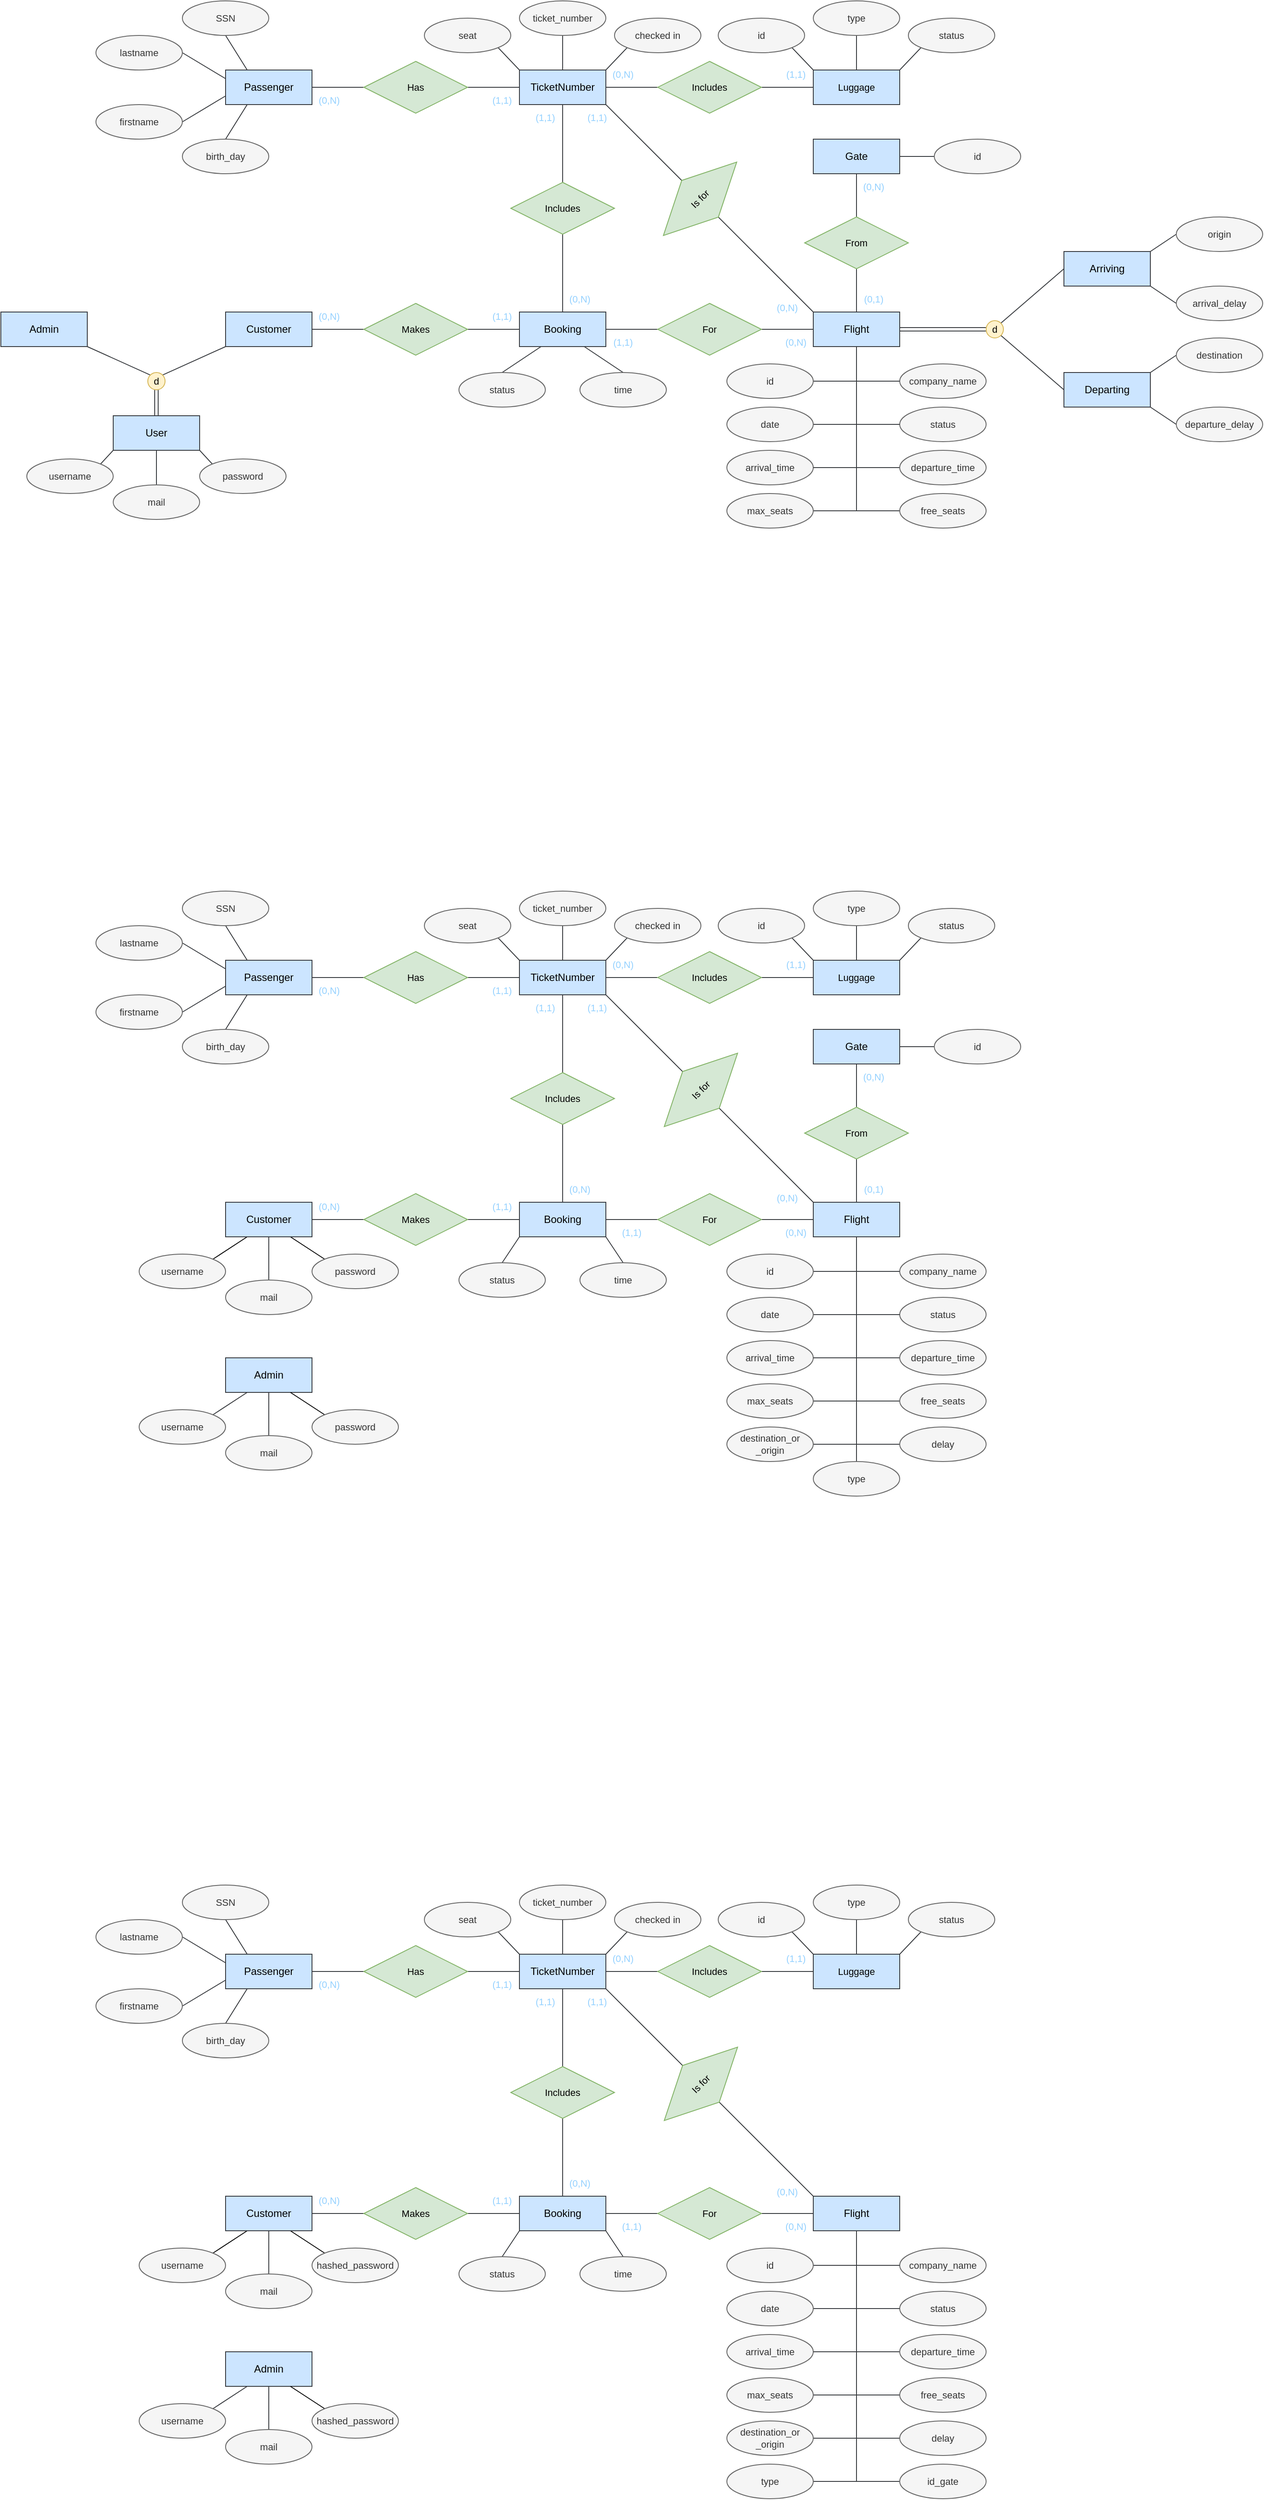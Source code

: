 <mxfile version="27.0.9">
  <diagram name="Pagina-1" id="DVhym5njRmE7fzytLBEw">
    <mxGraphModel dx="3155" dy="1094" grid="1" gridSize="10" guides="1" tooltips="1" connect="1" arrows="1" fold="1" page="0" pageScale="1" pageWidth="1169" pageHeight="827" math="0" shadow="0">
      <root>
        <mxCell id="0" />
        <mxCell id="1" parent="0" />
        <mxCell id="8ZeVd58lSpMRs0Z0SGCC-9" style="edgeStyle=orthogonalEdgeStyle;shape=connector;rounded=0;orthogonalLoop=1;jettySize=auto;html=1;exitX=0;exitY=0.5;exitDx=0;exitDy=0;entryX=1;entryY=0.5;entryDx=0;entryDy=0;strokeColor=#36393d;align=center;verticalAlign=middle;fontFamily=Helvetica;fontSize=11;fontColor=default;labelBackgroundColor=none;startFill=0;endArrow=none;fillColor=#cce5ff;" parent="1" source="8ZeVd58lSpMRs0Z0SGCC-1" target="8ZeVd58lSpMRs0Z0SGCC-2" edge="1">
          <mxGeometry relative="1" as="geometry" />
        </mxCell>
        <mxCell id="8ZeVd58lSpMRs0Z0SGCC-20" style="edgeStyle=orthogonalEdgeStyle;shape=link;rounded=0;orthogonalLoop=1;jettySize=auto;html=1;exitX=1;exitY=0.5;exitDx=0;exitDy=0;entryX=0;entryY=0.5;entryDx=0;entryDy=0;strokeColor=#36393d;align=center;verticalAlign=middle;fontFamily=Helvetica;fontSize=11;fontColor=default;labelBackgroundColor=none;startFill=0;endArrow=none;fillColor=#cce5ff;" parent="1" source="8ZeVd58lSpMRs0Z0SGCC-1" target="8ZeVd58lSpMRs0Z0SGCC-19" edge="1">
          <mxGeometry relative="1" as="geometry">
            <Array as="points" />
          </mxGeometry>
        </mxCell>
        <mxCell id="8ZeVd58lSpMRs0Z0SGCC-98" style="edgeStyle=none;shape=connector;rounded=0;orthogonalLoop=1;jettySize=auto;html=1;exitX=0.5;exitY=1;exitDx=0;exitDy=0;strokeColor=#36393d;align=center;verticalAlign=middle;fontFamily=Helvetica;fontSize=11;fontColor=default;labelBackgroundColor=none;startFill=0;endArrow=none;fillColor=#cce5ff;" parent="1" source="8ZeVd58lSpMRs0Z0SGCC-1" edge="1">
          <mxGeometry relative="1" as="geometry">
            <mxPoint x="530" y="850" as="targetPoint" />
          </mxGeometry>
        </mxCell>
        <mxCell id="8ZeVd58lSpMRs0Z0SGCC-1" value="Flight" style="whiteSpace=wrap;html=1;align=center;fillColor=#cce5ff;strokeColor=#36393d;labelBackgroundColor=none;" parent="1" vertex="1">
          <mxGeometry x="480" y="620" width="100" height="40" as="geometry" />
        </mxCell>
        <mxCell id="8ZeVd58lSpMRs0Z0SGCC-10" style="edgeStyle=orthogonalEdgeStyle;shape=connector;rounded=0;orthogonalLoop=1;jettySize=auto;html=1;exitX=0;exitY=0.5;exitDx=0;exitDy=0;entryX=1;entryY=0.5;entryDx=0;entryDy=0;strokeColor=#36393d;align=center;verticalAlign=middle;fontFamily=Helvetica;fontSize=11;fontColor=default;labelBackgroundColor=none;startFill=0;endArrow=none;fillColor=#cce5ff;" parent="1" source="8ZeVd58lSpMRs0Z0SGCC-31" target="8ZeVd58lSpMRs0Z0SGCC-5" edge="1">
          <mxGeometry relative="1" as="geometry" />
        </mxCell>
        <mxCell id="c7YHIkq_RN0SqEx74Qmm-165" style="edgeStyle=none;shape=connector;rounded=0;orthogonalLoop=1;jettySize=auto;html=1;exitX=0.75;exitY=1;exitDx=0;exitDy=0;entryX=0.5;entryY=0;entryDx=0;entryDy=0;strokeColor=#36393d;align=center;verticalAlign=middle;fontFamily=Helvetica;fontSize=11;fontColor=default;labelBackgroundColor=none;startFill=0;endArrow=none;fillColor=#cce5ff;" edge="1" parent="1" source="8ZeVd58lSpMRs0Z0SGCC-2" target="c7YHIkq_RN0SqEx74Qmm-163">
          <mxGeometry relative="1" as="geometry" />
        </mxCell>
        <mxCell id="c7YHIkq_RN0SqEx74Qmm-166" style="edgeStyle=none;shape=connector;rounded=0;orthogonalLoop=1;jettySize=auto;html=1;exitX=0.25;exitY=1;exitDx=0;exitDy=0;entryX=0.5;entryY=0;entryDx=0;entryDy=0;strokeColor=#36393d;align=center;verticalAlign=middle;fontFamily=Helvetica;fontSize=11;fontColor=default;labelBackgroundColor=none;startFill=0;endArrow=none;fillColor=#cce5ff;" edge="1" parent="1" source="8ZeVd58lSpMRs0Z0SGCC-2" target="c7YHIkq_RN0SqEx74Qmm-164">
          <mxGeometry relative="1" as="geometry" />
        </mxCell>
        <mxCell id="8ZeVd58lSpMRs0Z0SGCC-2" value="Booking" style="whiteSpace=wrap;html=1;align=center;fillColor=#cce5ff;strokeColor=#36393d;labelBackgroundColor=none;" parent="1" vertex="1">
          <mxGeometry x="140" y="620" width="100" height="40" as="geometry" />
        </mxCell>
        <mxCell id="8ZeVd58lSpMRs0Z0SGCC-13" style="edgeStyle=orthogonalEdgeStyle;shape=link;rounded=0;orthogonalLoop=1;jettySize=auto;html=1;exitX=0.5;exitY=0;exitDx=0;exitDy=0;entryX=0.5;entryY=1;entryDx=0;entryDy=0;strokeColor=#36393d;align=center;verticalAlign=middle;fontFamily=Helvetica;fontSize=11;fontColor=default;labelBackgroundColor=none;startFill=0;endArrow=none;fillColor=#cce5ff;" parent="1" source="8ZeVd58lSpMRs0Z0SGCC-3" target="8ZeVd58lSpMRs0Z0SGCC-12" edge="1">
          <mxGeometry relative="1" as="geometry" />
        </mxCell>
        <mxCell id="8ZeVd58lSpMRs0Z0SGCC-3" value="User" style="whiteSpace=wrap;html=1;align=center;fillColor=#cce5ff;strokeColor=#36393d;labelBackgroundColor=none;" parent="1" vertex="1">
          <mxGeometry x="-330" y="740" width="100" height="40" as="geometry" />
        </mxCell>
        <mxCell id="8ZeVd58lSpMRs0Z0SGCC-4" value="Admin" style="whiteSpace=wrap;html=1;align=center;fillColor=#cce5ff;strokeColor=#36393d;labelBackgroundColor=none;" parent="1" vertex="1">
          <mxGeometry x="-460" y="620" width="100" height="40" as="geometry" />
        </mxCell>
        <mxCell id="8ZeVd58lSpMRs0Z0SGCC-5" value="Customer" style="whiteSpace=wrap;html=1;align=center;fillColor=#cce5ff;strokeColor=#36393d;labelBackgroundColor=none;" parent="1" vertex="1">
          <mxGeometry x="-200" y="620" width="100" height="40" as="geometry" />
        </mxCell>
        <mxCell id="c7YHIkq_RN0SqEx74Qmm-8" style="edgeStyle=none;shape=connector;rounded=0;orthogonalLoop=1;jettySize=auto;html=1;exitX=1;exitY=0.5;exitDx=0;exitDy=0;entryX=0;entryY=0.5;entryDx=0;entryDy=0;strokeColor=#36393d;align=center;verticalAlign=middle;fontFamily=Helvetica;fontSize=11;fontColor=default;labelBackgroundColor=none;startFill=0;endArrow=none;fillColor=#cce5ff;" edge="1" parent="1" source="8ZeVd58lSpMRs0Z0SGCC-6" target="c7YHIkq_RN0SqEx74Qmm-1">
          <mxGeometry relative="1" as="geometry" />
        </mxCell>
        <mxCell id="c7YHIkq_RN0SqEx74Qmm-186" style="edgeStyle=none;shape=connector;rounded=0;orthogonalLoop=1;jettySize=auto;html=1;exitX=0.25;exitY=0;exitDx=0;exitDy=0;entryX=0.5;entryY=1;entryDx=0;entryDy=0;strokeColor=#36393d;align=center;verticalAlign=middle;fontFamily=Helvetica;fontSize=11;fontColor=default;labelBackgroundColor=none;startFill=0;endArrow=none;fillColor=#cce5ff;" edge="1" parent="1" source="8ZeVd58lSpMRs0Z0SGCC-6" target="8ZeVd58lSpMRs0Z0SGCC-49">
          <mxGeometry relative="1" as="geometry" />
        </mxCell>
        <mxCell id="c7YHIkq_RN0SqEx74Qmm-187" style="edgeStyle=none;shape=connector;rounded=0;orthogonalLoop=1;jettySize=auto;html=1;exitX=0.25;exitY=1;exitDx=0;exitDy=0;entryX=0.5;entryY=0;entryDx=0;entryDy=0;strokeColor=#36393d;align=center;verticalAlign=middle;fontFamily=Helvetica;fontSize=11;fontColor=default;labelBackgroundColor=none;startFill=0;endArrow=none;fillColor=#cce5ff;" edge="1" parent="1" source="8ZeVd58lSpMRs0Z0SGCC-6" target="c7YHIkq_RN0SqEx74Qmm-175">
          <mxGeometry relative="1" as="geometry" />
        </mxCell>
        <mxCell id="c7YHIkq_RN0SqEx74Qmm-192" style="edgeStyle=none;shape=connector;rounded=0;orthogonalLoop=1;jettySize=auto;html=1;exitX=0;exitY=0.75;exitDx=0;exitDy=0;entryX=1;entryY=0.5;entryDx=0;entryDy=0;strokeColor=#36393d;align=center;verticalAlign=middle;fontFamily=Helvetica;fontSize=11;fontColor=default;labelBackgroundColor=none;startFill=0;endArrow=none;fillColor=#cce5ff;" edge="1" parent="1" source="8ZeVd58lSpMRs0Z0SGCC-6" target="8ZeVd58lSpMRs0Z0SGCC-52">
          <mxGeometry relative="1" as="geometry" />
        </mxCell>
        <mxCell id="c7YHIkq_RN0SqEx74Qmm-193" style="edgeStyle=none;shape=connector;rounded=0;orthogonalLoop=1;jettySize=auto;html=1;exitX=0;exitY=0.25;exitDx=0;exitDy=0;entryX=1;entryY=0.5;entryDx=0;entryDy=0;strokeColor=#36393d;align=center;verticalAlign=middle;fontFamily=Helvetica;fontSize=11;fontColor=default;labelBackgroundColor=none;startFill=0;endArrow=none;fillColor=#cce5ff;" edge="1" parent="1" source="8ZeVd58lSpMRs0Z0SGCC-6" target="8ZeVd58lSpMRs0Z0SGCC-88">
          <mxGeometry relative="1" as="geometry" />
        </mxCell>
        <mxCell id="8ZeVd58lSpMRs0Z0SGCC-6" value="Passenger" style="whiteSpace=wrap;html=1;align=center;fillColor=#cce5ff;strokeColor=#36393d;labelBackgroundColor=none;" parent="1" vertex="1">
          <mxGeometry x="-200" y="340" width="100" height="40" as="geometry" />
        </mxCell>
        <mxCell id="c7YHIkq_RN0SqEx74Qmm-181" style="edgeStyle=none;shape=connector;rounded=0;orthogonalLoop=1;jettySize=auto;html=1;exitX=1;exitY=0;exitDx=0;exitDy=0;entryX=0;entryY=1;entryDx=0;entryDy=0;strokeColor=#36393d;align=center;verticalAlign=middle;fontFamily=Helvetica;fontSize=11;fontColor=default;labelBackgroundColor=none;startFill=0;endArrow=none;fillColor=#cce5ff;" edge="1" parent="1" source="8ZeVd58lSpMRs0Z0SGCC-12" target="8ZeVd58lSpMRs0Z0SGCC-5">
          <mxGeometry relative="1" as="geometry" />
        </mxCell>
        <mxCell id="c7YHIkq_RN0SqEx74Qmm-182" style="edgeStyle=none;shape=connector;rounded=0;orthogonalLoop=1;jettySize=auto;html=1;exitX=0;exitY=0;exitDx=0;exitDy=0;entryX=1;entryY=1;entryDx=0;entryDy=0;strokeColor=#36393d;align=center;verticalAlign=middle;fontFamily=Helvetica;fontSize=11;fontColor=default;labelBackgroundColor=none;startFill=0;endArrow=none;fillColor=#cce5ff;" edge="1" parent="1" source="8ZeVd58lSpMRs0Z0SGCC-12" target="8ZeVd58lSpMRs0Z0SGCC-4">
          <mxGeometry relative="1" as="geometry" />
        </mxCell>
        <mxCell id="8ZeVd58lSpMRs0Z0SGCC-12" value="d" style="ellipse;whiteSpace=wrap;html=1;aspect=fixed;fontFamily=Helvetica;fontSize=11;labelBackgroundColor=none;fillColor=#fff2cc;strokeColor=#d6b656;" parent="1" vertex="1">
          <mxGeometry x="-290" y="690" width="20" height="20" as="geometry" />
        </mxCell>
        <mxCell id="8ZeVd58lSpMRs0Z0SGCC-77" style="edgeStyle=none;shape=connector;rounded=0;orthogonalLoop=1;jettySize=auto;html=1;exitX=1;exitY=1;exitDx=0;exitDy=0;entryX=0;entryY=0.5;entryDx=0;entryDy=0;strokeColor=#36393d;align=center;verticalAlign=middle;fontFamily=Helvetica;fontSize=11;fontColor=default;labelBackgroundColor=none;startFill=0;endArrow=none;fillColor=#cce5ff;" parent="1" source="8ZeVd58lSpMRs0Z0SGCC-17" target="8ZeVd58lSpMRs0Z0SGCC-75" edge="1">
          <mxGeometry relative="1" as="geometry" />
        </mxCell>
        <mxCell id="8ZeVd58lSpMRs0Z0SGCC-78" style="edgeStyle=none;shape=connector;rounded=0;orthogonalLoop=1;jettySize=auto;html=1;exitX=1;exitY=0;exitDx=0;exitDy=0;entryX=0;entryY=0.5;entryDx=0;entryDy=0;strokeColor=#36393d;align=center;verticalAlign=middle;fontFamily=Helvetica;fontSize=11;fontColor=default;labelBackgroundColor=none;startFill=0;endArrow=none;fillColor=#cce5ff;" parent="1" source="8ZeVd58lSpMRs0Z0SGCC-17" target="8ZeVd58lSpMRs0Z0SGCC-76" edge="1">
          <mxGeometry relative="1" as="geometry" />
        </mxCell>
        <mxCell id="8ZeVd58lSpMRs0Z0SGCC-17" value="Arriving" style="whiteSpace=wrap;html=1;align=center;fillColor=#cce5ff;strokeColor=#36393d;labelBackgroundColor=none;" parent="1" vertex="1">
          <mxGeometry x="770" y="550" width="100" height="40" as="geometry" />
        </mxCell>
        <mxCell id="8ZeVd58lSpMRs0Z0SGCC-82" style="edgeStyle=none;shape=connector;rounded=0;orthogonalLoop=1;jettySize=auto;html=1;exitX=1;exitY=0;exitDx=0;exitDy=0;entryX=0;entryY=0.5;entryDx=0;entryDy=0;strokeColor=#36393d;align=center;verticalAlign=middle;fontFamily=Helvetica;fontSize=11;fontColor=default;labelBackgroundColor=none;startFill=0;endArrow=none;fillColor=#cce5ff;" parent="1" source="8ZeVd58lSpMRs0Z0SGCC-18" target="8ZeVd58lSpMRs0Z0SGCC-81" edge="1">
          <mxGeometry relative="1" as="geometry" />
        </mxCell>
        <mxCell id="8ZeVd58lSpMRs0Z0SGCC-83" style="edgeStyle=none;shape=connector;rounded=0;orthogonalLoop=1;jettySize=auto;html=1;exitX=1;exitY=1;exitDx=0;exitDy=0;entryX=0;entryY=0.5;entryDx=0;entryDy=0;strokeColor=#36393d;align=center;verticalAlign=middle;fontFamily=Helvetica;fontSize=11;fontColor=default;labelBackgroundColor=none;startFill=0;endArrow=none;fillColor=#cce5ff;" parent="1" source="8ZeVd58lSpMRs0Z0SGCC-18" target="8ZeVd58lSpMRs0Z0SGCC-80" edge="1">
          <mxGeometry relative="1" as="geometry" />
        </mxCell>
        <mxCell id="8ZeVd58lSpMRs0Z0SGCC-18" value="Departing" style="whiteSpace=wrap;html=1;align=center;fillColor=#cce5ff;strokeColor=#36393d;labelBackgroundColor=none;" parent="1" vertex="1">
          <mxGeometry x="770" y="690" width="100" height="40" as="geometry" />
        </mxCell>
        <mxCell id="8ZeVd58lSpMRs0Z0SGCC-21" style="shape=connector;rounded=0;orthogonalLoop=1;jettySize=auto;html=1;exitX=1;exitY=0;exitDx=0;exitDy=0;entryX=0;entryY=0.5;entryDx=0;entryDy=0;strokeColor=#36393d;align=center;verticalAlign=middle;fontFamily=Helvetica;fontSize=11;fontColor=default;labelBackgroundColor=none;startFill=0;endArrow=none;fillColor=#cce5ff;" parent="1" source="8ZeVd58lSpMRs0Z0SGCC-19" target="8ZeVd58lSpMRs0Z0SGCC-17" edge="1">
          <mxGeometry relative="1" as="geometry" />
        </mxCell>
        <mxCell id="8ZeVd58lSpMRs0Z0SGCC-22" style="shape=connector;rounded=0;orthogonalLoop=1;jettySize=auto;html=1;exitX=1;exitY=1;exitDx=0;exitDy=0;entryX=0;entryY=0.5;entryDx=0;entryDy=0;strokeColor=#36393d;align=center;verticalAlign=middle;fontFamily=Helvetica;fontSize=11;fontColor=default;labelBackgroundColor=none;startFill=0;endArrow=none;fillColor=#cce5ff;" parent="1" source="8ZeVd58lSpMRs0Z0SGCC-19" target="8ZeVd58lSpMRs0Z0SGCC-18" edge="1">
          <mxGeometry relative="1" as="geometry" />
        </mxCell>
        <mxCell id="8ZeVd58lSpMRs0Z0SGCC-19" value="d" style="ellipse;whiteSpace=wrap;html=1;aspect=fixed;fontFamily=Helvetica;fontSize=11;labelBackgroundColor=none;fillColor=#fff2cc;strokeColor=#d6b656;" parent="1" vertex="1">
          <mxGeometry x="680" y="630" width="20" height="20" as="geometry" />
        </mxCell>
        <mxCell id="8ZeVd58lSpMRs0Z0SGCC-85" style="edgeStyle=none;shape=connector;rounded=0;orthogonalLoop=1;jettySize=auto;html=1;exitX=1;exitY=0.5;exitDx=0;exitDy=0;entryX=0;entryY=0.5;entryDx=0;entryDy=0;strokeColor=#36393d;align=center;verticalAlign=middle;fontFamily=Helvetica;fontSize=11;fontColor=default;labelBackgroundColor=none;startFill=0;endArrow=none;fillColor=#cce5ff;" parent="1" source="8ZeVd58lSpMRs0Z0SGCC-23" target="8ZeVd58lSpMRs0Z0SGCC-84" edge="1">
          <mxGeometry relative="1" as="geometry" />
        </mxCell>
        <mxCell id="c7YHIkq_RN0SqEx74Qmm-19" style="edgeStyle=none;shape=connector;rounded=0;orthogonalLoop=1;jettySize=auto;html=1;exitX=0.5;exitY=1;exitDx=0;exitDy=0;entryX=0.5;entryY=0;entryDx=0;entryDy=0;strokeColor=#36393d;align=center;verticalAlign=middle;fontFamily=Helvetica;fontSize=11;fontColor=default;labelBackgroundColor=none;startFill=0;endArrow=none;fillColor=#cce5ff;" edge="1" parent="1" source="8ZeVd58lSpMRs0Z0SGCC-23" target="8ZeVd58lSpMRs0Z0SGCC-1">
          <mxGeometry relative="1" as="geometry" />
        </mxCell>
        <mxCell id="8ZeVd58lSpMRs0Z0SGCC-23" value="Gate" style="whiteSpace=wrap;html=1;align=center;fillColor=#cce5ff;strokeColor=#36393d;labelBackgroundColor=none;" parent="1" vertex="1">
          <mxGeometry x="480" y="420" width="100" height="40" as="geometry" />
        </mxCell>
        <mxCell id="c7YHIkq_RN0SqEx74Qmm-184" style="edgeStyle=none;shape=connector;rounded=0;orthogonalLoop=1;jettySize=auto;html=1;exitX=1;exitY=0;exitDx=0;exitDy=0;entryX=0;entryY=1;entryDx=0;entryDy=0;strokeColor=#36393d;align=center;verticalAlign=middle;fontFamily=Helvetica;fontSize=11;fontColor=default;labelBackgroundColor=none;startFill=0;endArrow=none;fillColor=#cce5ff;" edge="1" parent="1" source="8ZeVd58lSpMRs0Z0SGCC-25" target="8ZeVd58lSpMRs0Z0SGCC-3">
          <mxGeometry relative="1" as="geometry" />
        </mxCell>
        <mxCell id="8ZeVd58lSpMRs0Z0SGCC-25" value="username" style="ellipse;whiteSpace=wrap;html=1;align=center;fontFamily=Helvetica;fontSize=11;labelBackgroundColor=none;fillColor=#f5f5f5;strokeColor=#666666;fontColor=#333333;" parent="1" vertex="1">
          <mxGeometry x="-430" y="790" width="100" height="40" as="geometry" />
        </mxCell>
        <mxCell id="c7YHIkq_RN0SqEx74Qmm-183" style="edgeStyle=none;shape=connector;rounded=0;orthogonalLoop=1;jettySize=auto;html=1;exitX=0;exitY=0;exitDx=0;exitDy=0;entryX=1;entryY=1;entryDx=0;entryDy=0;strokeColor=#36393d;align=center;verticalAlign=middle;fontFamily=Helvetica;fontSize=11;fontColor=default;labelBackgroundColor=none;startFill=0;endArrow=none;fillColor=#cce5ff;" edge="1" parent="1" source="8ZeVd58lSpMRs0Z0SGCC-26" target="8ZeVd58lSpMRs0Z0SGCC-3">
          <mxGeometry relative="1" as="geometry" />
        </mxCell>
        <mxCell id="8ZeVd58lSpMRs0Z0SGCC-26" value="password" style="ellipse;whiteSpace=wrap;html=1;align=center;fontFamily=Helvetica;fontSize=11;labelBackgroundColor=none;fillColor=#f5f5f5;strokeColor=#666666;fontColor=#333333;" parent="1" vertex="1">
          <mxGeometry x="-230" y="790" width="100" height="40" as="geometry" />
        </mxCell>
        <mxCell id="8ZeVd58lSpMRs0Z0SGCC-32" value="(0,N)" style="text;html=1;align=center;verticalAlign=middle;whiteSpace=wrap;rounded=0;fontFamily=Helvetica;fontSize=11;labelBackgroundColor=none;fillColor=none;strokeColor=none;fontColor=light-dark(#94d1ff, #ededed);" parent="1" vertex="1">
          <mxGeometry x="-110" y="610" width="60" height="30" as="geometry" />
        </mxCell>
        <mxCell id="8ZeVd58lSpMRs0Z0SGCC-34" value="(1,1)" style="text;html=1;align=center;verticalAlign=middle;whiteSpace=wrap;rounded=0;fontFamily=Helvetica;fontSize=11;labelBackgroundColor=none;fillColor=none;strokeColor=none;fontColor=light-dark(#94d1ff, #ededed);" parent="1" vertex="1">
          <mxGeometry x="90" y="610" width="60" height="30" as="geometry" />
        </mxCell>
        <mxCell id="8ZeVd58lSpMRs0Z0SGCC-35" value="For" style="shape=rhombus;perimeter=rhombusPerimeter;whiteSpace=wrap;html=1;align=center;fontFamily=Helvetica;fontSize=11;labelBackgroundColor=none;fillColor=#d5e8d4;strokeColor=#82b366;" parent="1" vertex="1">
          <mxGeometry x="300" y="610" width="120" height="60" as="geometry" />
        </mxCell>
        <mxCell id="8ZeVd58lSpMRs0Z0SGCC-36" value="(1,1)" style="text;html=1;align=center;verticalAlign=middle;whiteSpace=wrap;rounded=0;fontFamily=Helvetica;fontSize=11;labelBackgroundColor=none;fillColor=none;strokeColor=none;fontColor=light-dark(#94d1ff, #ededed);" parent="1" vertex="1">
          <mxGeometry x="230" y="640" width="60" height="30" as="geometry" />
        </mxCell>
        <mxCell id="8ZeVd58lSpMRs0Z0SGCC-37" value="(0,N)" style="text;html=1;align=center;verticalAlign=middle;whiteSpace=wrap;rounded=0;fontFamily=Helvetica;fontSize=11;labelBackgroundColor=none;fillColor=none;strokeColor=none;fontColor=light-dark(#94d1ff, #ededed);" parent="1" vertex="1">
          <mxGeometry x="430" y="640" width="60" height="30" as="geometry" />
        </mxCell>
        <mxCell id="8ZeVd58lSpMRs0Z0SGCC-38" value="arrival_time" style="ellipse;whiteSpace=wrap;html=1;align=center;fontFamily=Helvetica;fontSize=11;labelBackgroundColor=none;fillColor=#f5f5f5;strokeColor=#666666;fontColor=#333333;" parent="1" vertex="1">
          <mxGeometry x="380" y="780" width="100" height="40" as="geometry" />
        </mxCell>
        <mxCell id="8ZeVd58lSpMRs0Z0SGCC-99" style="edgeStyle=none;shape=connector;rounded=0;orthogonalLoop=1;jettySize=auto;html=1;exitX=1;exitY=0.5;exitDx=0;exitDy=0;entryX=0;entryY=0.5;entryDx=0;entryDy=0;strokeColor=#36393d;align=center;verticalAlign=middle;fontFamily=Helvetica;fontSize=11;fontColor=default;labelBackgroundColor=none;startFill=0;endArrow=none;fillColor=#cce5ff;" parent="1" source="8ZeVd58lSpMRs0Z0SGCC-40" target="8ZeVd58lSpMRs0Z0SGCC-43" edge="1">
          <mxGeometry relative="1" as="geometry" />
        </mxCell>
        <mxCell id="8ZeVd58lSpMRs0Z0SGCC-40" value="max_seats" style="ellipse;whiteSpace=wrap;html=1;align=center;fontFamily=Helvetica;fontSize=11;labelBackgroundColor=none;fillColor=#f5f5f5;strokeColor=#666666;fontColor=#333333;" parent="1" vertex="1">
          <mxGeometry x="380" y="830" width="100" height="40" as="geometry" />
        </mxCell>
        <mxCell id="8ZeVd58lSpMRs0Z0SGCC-41" value="company_name" style="ellipse;whiteSpace=wrap;html=1;align=center;fontFamily=Helvetica;fontSize=11;labelBackgroundColor=none;fillColor=#f5f5f5;strokeColor=#666666;fontColor=#333333;" parent="1" vertex="1">
          <mxGeometry x="580" y="680" width="100" height="40" as="geometry" />
        </mxCell>
        <mxCell id="8ZeVd58lSpMRs0Z0SGCC-42" value="status" style="ellipse;whiteSpace=wrap;html=1;align=center;fontFamily=Helvetica;fontSize=11;labelBackgroundColor=none;fillColor=#f5f5f5;strokeColor=#666666;fontColor=#333333;" parent="1" vertex="1">
          <mxGeometry x="580" y="730" width="100" height="40" as="geometry" />
        </mxCell>
        <mxCell id="8ZeVd58lSpMRs0Z0SGCC-43" value="free_seats" style="ellipse;whiteSpace=wrap;html=1;align=center;fontFamily=Helvetica;fontSize=11;labelBackgroundColor=none;fillColor=#f5f5f5;strokeColor=#666666;fontColor=#333333;" parent="1" vertex="1">
          <mxGeometry x="580" y="830" width="100" height="40" as="geometry" />
        </mxCell>
        <mxCell id="8ZeVd58lSpMRs0Z0SGCC-101" style="edgeStyle=none;shape=connector;rounded=0;orthogonalLoop=1;jettySize=auto;html=1;exitX=1;exitY=0.5;exitDx=0;exitDy=0;entryX=0;entryY=0.5;entryDx=0;entryDy=0;strokeColor=#36393d;align=center;verticalAlign=middle;fontFamily=Helvetica;fontSize=11;fontColor=default;labelBackgroundColor=none;startFill=0;endArrow=none;fillColor=#cce5ff;" parent="1" source="8ZeVd58lSpMRs0Z0SGCC-44" target="8ZeVd58lSpMRs0Z0SGCC-42" edge="1">
          <mxGeometry relative="1" as="geometry" />
        </mxCell>
        <mxCell id="8ZeVd58lSpMRs0Z0SGCC-44" value="date" style="ellipse;whiteSpace=wrap;html=1;align=center;fontFamily=Helvetica;fontSize=11;labelBackgroundColor=none;fillColor=#f5f5f5;strokeColor=#666666;fontColor=#333333;" parent="1" vertex="1">
          <mxGeometry x="380" y="730" width="100" height="40" as="geometry" />
        </mxCell>
        <mxCell id="8ZeVd58lSpMRs0Z0SGCC-102" style="edgeStyle=none;shape=connector;rounded=0;orthogonalLoop=1;jettySize=auto;html=1;exitX=1;exitY=0.5;exitDx=0;exitDy=0;entryX=0;entryY=0.5;entryDx=0;entryDy=0;strokeColor=#36393d;align=center;verticalAlign=middle;fontFamily=Helvetica;fontSize=11;fontColor=default;labelBackgroundColor=none;startFill=0;endArrow=none;fillColor=#cce5ff;" parent="1" source="8ZeVd58lSpMRs0Z0SGCC-45" target="8ZeVd58lSpMRs0Z0SGCC-41" edge="1">
          <mxGeometry relative="1" as="geometry" />
        </mxCell>
        <mxCell id="8ZeVd58lSpMRs0Z0SGCC-45" value="id" style="ellipse;whiteSpace=wrap;html=1;align=center;fontFamily=Helvetica;fontSize=11;labelBackgroundColor=none;fillColor=#f5f5f5;strokeColor=#666666;fontColor=#333333;" parent="1" vertex="1">
          <mxGeometry x="380" y="680" width="100" height="40" as="geometry" />
        </mxCell>
        <mxCell id="8ZeVd58lSpMRs0Z0SGCC-100" style="edgeStyle=none;shape=connector;rounded=0;orthogonalLoop=1;jettySize=auto;html=1;exitX=0;exitY=0.5;exitDx=0;exitDy=0;entryX=1;entryY=0.5;entryDx=0;entryDy=0;strokeColor=#36393d;align=center;verticalAlign=middle;fontFamily=Helvetica;fontSize=11;fontColor=default;labelBackgroundColor=none;startFill=0;endArrow=none;fillColor=#cce5ff;" parent="1" source="8ZeVd58lSpMRs0Z0SGCC-46" target="8ZeVd58lSpMRs0Z0SGCC-38" edge="1">
          <mxGeometry relative="1" as="geometry" />
        </mxCell>
        <mxCell id="8ZeVd58lSpMRs0Z0SGCC-46" value="departure_time" style="ellipse;whiteSpace=wrap;html=1;align=center;fontFamily=Helvetica;fontSize=11;labelBackgroundColor=none;fillColor=#f5f5f5;strokeColor=#666666;fontColor=#333333;" parent="1" vertex="1">
          <mxGeometry x="580" y="780" width="100" height="40" as="geometry" />
        </mxCell>
        <mxCell id="8ZeVd58lSpMRs0Z0SGCC-49" value="SSN" style="ellipse;whiteSpace=wrap;html=1;align=center;fontFamily=Helvetica;fontSize=11;labelBackgroundColor=none;fillColor=#f5f5f5;strokeColor=#666666;fontColor=#333333;" parent="1" vertex="1">
          <mxGeometry x="-250" y="260" width="100" height="40" as="geometry" />
        </mxCell>
        <mxCell id="c7YHIkq_RN0SqEx74Qmm-5" style="edgeStyle=none;shape=connector;rounded=0;orthogonalLoop=1;jettySize=auto;html=1;exitX=0.5;exitY=1;exitDx=0;exitDy=0;entryX=0.5;entryY=0;entryDx=0;entryDy=0;strokeColor=#36393d;align=center;verticalAlign=middle;fontFamily=Helvetica;fontSize=11;fontColor=default;labelBackgroundColor=none;startFill=0;endArrow=none;fillColor=#cce5ff;" edge="1" parent="1" source="8ZeVd58lSpMRs0Z0SGCC-50" target="c7YHIkq_RN0SqEx74Qmm-1">
          <mxGeometry relative="1" as="geometry" />
        </mxCell>
        <mxCell id="8ZeVd58lSpMRs0Z0SGCC-50" value="ticket_number" style="ellipse;whiteSpace=wrap;html=1;align=center;fontFamily=Helvetica;fontSize=11;labelBackgroundColor=none;fillColor=#f5f5f5;strokeColor=#666666;fontColor=#333333;" parent="1" vertex="1">
          <mxGeometry x="140" y="260" width="100" height="40" as="geometry" />
        </mxCell>
        <mxCell id="8ZeVd58lSpMRs0Z0SGCC-52" value="firstname" style="ellipse;whiteSpace=wrap;html=1;align=center;fontFamily=Helvetica;fontSize=11;labelBackgroundColor=none;fillColor=#f5f5f5;strokeColor=#666666;fontColor=#333333;" parent="1" vertex="1">
          <mxGeometry x="-350" y="380" width="100" height="40" as="geometry" />
        </mxCell>
        <mxCell id="c7YHIkq_RN0SqEx74Qmm-7" style="edgeStyle=none;shape=connector;rounded=0;orthogonalLoop=1;jettySize=auto;html=1;exitX=1;exitY=1;exitDx=0;exitDy=0;entryX=0;entryY=0;entryDx=0;entryDy=0;strokeColor=#36393d;align=center;verticalAlign=middle;fontFamily=Helvetica;fontSize=11;fontColor=default;labelBackgroundColor=none;startFill=0;endArrow=none;fillColor=#cce5ff;" edge="1" parent="1" source="8ZeVd58lSpMRs0Z0SGCC-53" target="c7YHIkq_RN0SqEx74Qmm-1">
          <mxGeometry relative="1" as="geometry" />
        </mxCell>
        <mxCell id="8ZeVd58lSpMRs0Z0SGCC-53" value="seat" style="ellipse;whiteSpace=wrap;html=1;align=center;fontFamily=Helvetica;fontSize=11;labelBackgroundColor=none;fillColor=#f5f5f5;strokeColor=#666666;fontColor=#333333;" parent="1" vertex="1">
          <mxGeometry x="30" y="280" width="100" height="40" as="geometry" />
        </mxCell>
        <mxCell id="c7YHIkq_RN0SqEx74Qmm-30" style="edgeStyle=none;shape=connector;rounded=0;orthogonalLoop=1;jettySize=auto;html=1;exitX=1;exitY=0;exitDx=0;exitDy=0;entryX=0;entryY=1;entryDx=0;entryDy=0;strokeColor=#36393d;align=center;verticalAlign=middle;fontFamily=Helvetica;fontSize=11;fontColor=default;labelBackgroundColor=none;startFill=0;endArrow=none;fillColor=#cce5ff;" edge="1" parent="1" source="8ZeVd58lSpMRs0Z0SGCC-65" target="c7YHIkq_RN0SqEx74Qmm-29">
          <mxGeometry relative="1" as="geometry" />
        </mxCell>
        <mxCell id="8ZeVd58lSpMRs0Z0SGCC-65" value="Luggage" style="whiteSpace=wrap;html=1;align=center;fontFamily=Helvetica;fontSize=11;labelBackgroundColor=none;fillColor=#cce5ff;strokeColor=#36393d;" parent="1" vertex="1">
          <mxGeometry x="480" y="340" width="100" height="40" as="geometry" />
        </mxCell>
        <mxCell id="8ZeVd58lSpMRs0Z0SGCC-75" value="arrival_delay" style="ellipse;whiteSpace=wrap;html=1;align=center;fontFamily=Helvetica;fontSize=11;labelBackgroundColor=none;fillColor=#f5f5f5;strokeColor=#666666;fontColor=#333333;" parent="1" vertex="1">
          <mxGeometry x="900" y="590" width="100" height="40" as="geometry" />
        </mxCell>
        <mxCell id="8ZeVd58lSpMRs0Z0SGCC-76" value="origin" style="ellipse;whiteSpace=wrap;html=1;align=center;fontFamily=Helvetica;fontSize=11;labelBackgroundColor=none;fillColor=#f5f5f5;strokeColor=#666666;fontColor=#333333;" parent="1" vertex="1">
          <mxGeometry x="900" y="510" width="100" height="40" as="geometry" />
        </mxCell>
        <mxCell id="8ZeVd58lSpMRs0Z0SGCC-80" value="departure_delay" style="ellipse;whiteSpace=wrap;html=1;align=center;fontFamily=Helvetica;fontSize=11;labelBackgroundColor=none;fillColor=#f5f5f5;strokeColor=#666666;fontColor=#333333;" parent="1" vertex="1">
          <mxGeometry x="900" y="730" width="100" height="40" as="geometry" />
        </mxCell>
        <mxCell id="8ZeVd58lSpMRs0Z0SGCC-81" value="destination" style="ellipse;whiteSpace=wrap;html=1;align=center;fontFamily=Helvetica;fontSize=11;labelBackgroundColor=none;fillColor=#f5f5f5;strokeColor=#666666;fontColor=#333333;" parent="1" vertex="1">
          <mxGeometry x="900" y="650" width="100" height="40" as="geometry" />
        </mxCell>
        <mxCell id="8ZeVd58lSpMRs0Z0SGCC-84" value="id" style="ellipse;whiteSpace=wrap;html=1;align=center;fontFamily=Helvetica;fontSize=11;labelBackgroundColor=none;fillColor=#f5f5f5;strokeColor=#666666;fontColor=#333333;" parent="1" vertex="1">
          <mxGeometry x="620" y="420" width="100" height="40" as="geometry" />
        </mxCell>
        <mxCell id="8ZeVd58lSpMRs0Z0SGCC-88" value="lastname" style="ellipse;whiteSpace=wrap;html=1;align=center;fontFamily=Helvetica;fontSize=11;labelBackgroundColor=none;fillColor=#f5f5f5;strokeColor=#666666;fontColor=#333333;" parent="1" vertex="1">
          <mxGeometry x="-350" y="300" width="100" height="40" as="geometry" />
        </mxCell>
        <mxCell id="c7YHIkq_RN0SqEx74Qmm-6" style="edgeStyle=none;shape=connector;rounded=0;orthogonalLoop=1;jettySize=auto;html=1;exitX=0;exitY=1;exitDx=0;exitDy=0;entryX=1;entryY=0;entryDx=0;entryDy=0;strokeColor=#36393d;align=center;verticalAlign=middle;fontFamily=Helvetica;fontSize=11;fontColor=default;labelBackgroundColor=none;startFill=0;endArrow=none;fillColor=#cce5ff;" edge="1" parent="1" source="yvve5Ez18JVlXI8Y-3o4-5" target="c7YHIkq_RN0SqEx74Qmm-1">
          <mxGeometry relative="1" as="geometry" />
        </mxCell>
        <mxCell id="yvve5Ez18JVlXI8Y-3o4-5" value="checked in" style="ellipse;whiteSpace=wrap;html=1;align=center;fontFamily=Helvetica;fontSize=11;labelBackgroundColor=none;fillColor=#f5f5f5;strokeColor=#666666;fontColor=#333333;" parent="1" vertex="1">
          <mxGeometry x="250" y="280" width="100" height="40" as="geometry" />
        </mxCell>
        <mxCell id="c7YHIkq_RN0SqEx74Qmm-3" style="edgeStyle=none;shape=connector;rounded=0;orthogonalLoop=1;jettySize=auto;html=1;exitX=0.5;exitY=1;exitDx=0;exitDy=0;entryX=0.5;entryY=0;entryDx=0;entryDy=0;strokeColor=#36393d;align=center;verticalAlign=middle;fontFamily=Helvetica;fontSize=11;fontColor=default;labelBackgroundColor=none;startFill=0;endArrow=none;fillColor=#cce5ff;" edge="1" parent="1" source="c7YHIkq_RN0SqEx74Qmm-1" target="8ZeVd58lSpMRs0Z0SGCC-2">
          <mxGeometry relative="1" as="geometry" />
        </mxCell>
        <mxCell id="c7YHIkq_RN0SqEx74Qmm-4" style="edgeStyle=none;shape=connector;rounded=0;orthogonalLoop=1;jettySize=auto;html=1;exitX=1;exitY=1;exitDx=0;exitDy=0;entryX=0;entryY=0;entryDx=0;entryDy=0;strokeColor=#36393d;align=center;verticalAlign=middle;fontFamily=Helvetica;fontSize=11;fontColor=default;labelBackgroundColor=none;startFill=0;endArrow=none;fillColor=#cce5ff;" edge="1" parent="1" source="c7YHIkq_RN0SqEx74Qmm-1" target="8ZeVd58lSpMRs0Z0SGCC-1">
          <mxGeometry relative="1" as="geometry" />
        </mxCell>
        <mxCell id="c7YHIkq_RN0SqEx74Qmm-13" style="edgeStyle=none;shape=connector;rounded=0;orthogonalLoop=1;jettySize=auto;html=1;exitX=1;exitY=0.5;exitDx=0;exitDy=0;entryX=0;entryY=0.5;entryDx=0;entryDy=0;strokeColor=#36393d;align=center;verticalAlign=middle;fontFamily=Helvetica;fontSize=11;fontColor=default;labelBackgroundColor=none;startFill=0;endArrow=none;fillColor=#cce5ff;" edge="1" parent="1" source="c7YHIkq_RN0SqEx74Qmm-1" target="8ZeVd58lSpMRs0Z0SGCC-65">
          <mxGeometry relative="1" as="geometry" />
        </mxCell>
        <mxCell id="c7YHIkq_RN0SqEx74Qmm-1" value="TicketNumber" style="whiteSpace=wrap;html=1;align=center;fillColor=#cce5ff;strokeColor=#36393d;labelBackgroundColor=none;" vertex="1" parent="1">
          <mxGeometry x="140" y="340" width="100" height="40" as="geometry" />
        </mxCell>
        <mxCell id="c7YHIkq_RN0SqEx74Qmm-9" value="" style="edgeStyle=orthogonalEdgeStyle;shape=connector;rounded=0;orthogonalLoop=1;jettySize=auto;html=1;exitX=0;exitY=0.5;exitDx=0;exitDy=0;entryX=1;entryY=0.5;entryDx=0;entryDy=0;strokeColor=#36393d;align=center;verticalAlign=middle;fontFamily=Helvetica;fontSize=11;fontColor=default;labelBackgroundColor=none;startFill=0;endArrow=none;fillColor=#cce5ff;" edge="1" parent="1" source="8ZeVd58lSpMRs0Z0SGCC-2" target="8ZeVd58lSpMRs0Z0SGCC-31">
          <mxGeometry relative="1" as="geometry">
            <mxPoint x="140" y="640" as="sourcePoint" />
            <mxPoint x="-210" y="640" as="targetPoint" />
          </mxGeometry>
        </mxCell>
        <mxCell id="8ZeVd58lSpMRs0Z0SGCC-31" value="Makes" style="shape=rhombus;perimeter=rhombusPerimeter;whiteSpace=wrap;html=1;align=center;fontFamily=Helvetica;fontSize=11;labelBackgroundColor=none;fillColor=#d5e8d4;strokeColor=#82b366;" parent="1" vertex="1">
          <mxGeometry x="-40" y="610" width="120" height="60" as="geometry" />
        </mxCell>
        <mxCell id="c7YHIkq_RN0SqEx74Qmm-10" value="Has" style="shape=rhombus;perimeter=rhombusPerimeter;whiteSpace=wrap;html=1;align=center;fontFamily=Helvetica;fontSize=11;labelBackgroundColor=none;fillColor=#d5e8d4;strokeColor=#82b366;" vertex="1" parent="1">
          <mxGeometry x="-40" y="330" width="120" height="60" as="geometry" />
        </mxCell>
        <mxCell id="c7YHIkq_RN0SqEx74Qmm-14" value="Includes" style="shape=rhombus;perimeter=rhombusPerimeter;whiteSpace=wrap;html=1;align=center;fontFamily=Helvetica;fontSize=11;labelBackgroundColor=none;fillColor=#d5e8d4;strokeColor=#82b366;" vertex="1" parent="1">
          <mxGeometry x="300" y="330" width="120" height="60" as="geometry" />
        </mxCell>
        <mxCell id="c7YHIkq_RN0SqEx74Qmm-20" value="From" style="shape=rhombus;perimeter=rhombusPerimeter;whiteSpace=wrap;html=1;align=center;fontFamily=Helvetica;fontSize=11;labelBackgroundColor=none;fillColor=#d5e8d4;strokeColor=#82b366;" vertex="1" parent="1">
          <mxGeometry x="470" y="510" width="120" height="60" as="geometry" />
        </mxCell>
        <mxCell id="c7YHIkq_RN0SqEx74Qmm-23" value="Is for" style="shape=rhombus;perimeter=rhombusPerimeter;whiteSpace=wrap;html=1;align=center;fontFamily=Helvetica;fontSize=11;labelBackgroundColor=none;fillColor=#d5e8d4;strokeColor=#82b366;rotation=315;" vertex="1" parent="1">
          <mxGeometry x="289" y="459" width="120" height="60" as="geometry" />
        </mxCell>
        <mxCell id="c7YHIkq_RN0SqEx74Qmm-24" style="edgeStyle=none;shape=connector;rounded=0;orthogonalLoop=1;jettySize=auto;html=1;exitX=0.5;exitY=1;exitDx=0;exitDy=0;strokeColor=#36393d;align=center;verticalAlign=middle;fontFamily=Helvetica;fontSize=11;fontColor=default;labelBackgroundColor=none;startFill=0;endArrow=none;fillColor=#cce5ff;entryX=0.5;entryY=0;entryDx=0;entryDy=0;" edge="1" parent="1" source="c7YHIkq_RN0SqEx74Qmm-25" target="8ZeVd58lSpMRs0Z0SGCC-65">
          <mxGeometry relative="1" as="geometry">
            <mxPoint x="540" y="330" as="targetPoint" />
          </mxGeometry>
        </mxCell>
        <mxCell id="c7YHIkq_RN0SqEx74Qmm-25" value="type" style="ellipse;whiteSpace=wrap;html=1;align=center;fontFamily=Helvetica;fontSize=11;labelBackgroundColor=none;fillColor=#f5f5f5;strokeColor=#666666;fontColor=#333333;" vertex="1" parent="1">
          <mxGeometry x="480" y="260" width="100" height="40" as="geometry" />
        </mxCell>
        <mxCell id="c7YHIkq_RN0SqEx74Qmm-26" style="edgeStyle=none;shape=connector;rounded=0;orthogonalLoop=1;jettySize=auto;html=1;exitX=1;exitY=1;exitDx=0;exitDy=0;strokeColor=#36393d;align=center;verticalAlign=middle;fontFamily=Helvetica;fontSize=11;fontColor=default;labelBackgroundColor=none;startFill=0;endArrow=none;fillColor=#cce5ff;entryX=0;entryY=0;entryDx=0;entryDy=0;" edge="1" parent="1" source="c7YHIkq_RN0SqEx74Qmm-27" target="8ZeVd58lSpMRs0Z0SGCC-65">
          <mxGeometry relative="1" as="geometry">
            <mxPoint x="470" y="340" as="targetPoint" />
          </mxGeometry>
        </mxCell>
        <mxCell id="c7YHIkq_RN0SqEx74Qmm-27" value="id" style="ellipse;whiteSpace=wrap;html=1;align=center;fontFamily=Helvetica;fontSize=11;labelBackgroundColor=none;fillColor=#f5f5f5;strokeColor=#666666;fontColor=#333333;" vertex="1" parent="1">
          <mxGeometry x="370" y="280" width="100" height="40" as="geometry" />
        </mxCell>
        <mxCell id="c7YHIkq_RN0SqEx74Qmm-29" value="status" style="ellipse;whiteSpace=wrap;html=1;align=center;fontFamily=Helvetica;fontSize=11;labelBackgroundColor=none;fillColor=#f5f5f5;strokeColor=#666666;fontColor=#333333;" vertex="1" parent="1">
          <mxGeometry x="590" y="280" width="100" height="40" as="geometry" />
        </mxCell>
        <mxCell id="c7YHIkq_RN0SqEx74Qmm-31" value="(1,1)" style="text;html=1;align=center;verticalAlign=middle;whiteSpace=wrap;rounded=0;fontFamily=Helvetica;fontSize=11;labelBackgroundColor=none;fillColor=none;strokeColor=none;fontColor=light-dark(#94d1ff, #ededed);" vertex="1" parent="1">
          <mxGeometry x="90" y="360" width="60" height="30" as="geometry" />
        </mxCell>
        <mxCell id="c7YHIkq_RN0SqEx74Qmm-32" value="(0,N)" style="text;html=1;align=center;verticalAlign=middle;whiteSpace=wrap;rounded=0;fontFamily=Helvetica;fontSize=11;labelBackgroundColor=none;fillColor=none;strokeColor=none;fontColor=light-dark(#94d1ff, #ededed);" vertex="1" parent="1">
          <mxGeometry x="-110" y="360" width="60" height="30" as="geometry" />
        </mxCell>
        <mxCell id="c7YHIkq_RN0SqEx74Qmm-33" value="(0,N)" style="text;html=1;align=center;verticalAlign=middle;whiteSpace=wrap;rounded=0;fontFamily=Helvetica;fontSize=11;labelBackgroundColor=none;fillColor=none;strokeColor=none;fontColor=light-dark(#94d1ff, #ededed);" vertex="1" parent="1">
          <mxGeometry x="520" y="460" width="60" height="30" as="geometry" />
        </mxCell>
        <mxCell id="c7YHIkq_RN0SqEx74Qmm-34" value="(0,1)" style="text;html=1;align=center;verticalAlign=middle;whiteSpace=wrap;rounded=0;fontFamily=Helvetica;fontSize=11;labelBackgroundColor=none;fillColor=none;strokeColor=none;fontColor=light-dark(#94d1ff, #ededed);" vertex="1" parent="1">
          <mxGeometry x="520" y="590" width="60" height="30" as="geometry" />
        </mxCell>
        <mxCell id="c7YHIkq_RN0SqEx74Qmm-35" value="(1,1)" style="text;html=1;align=center;verticalAlign=middle;whiteSpace=wrap;rounded=0;fontFamily=Helvetica;fontSize=11;labelBackgroundColor=none;fillColor=none;strokeColor=none;fontColor=light-dark(#94d1ff, #ededed);" vertex="1" parent="1">
          <mxGeometry x="200" y="380" width="60" height="30" as="geometry" />
        </mxCell>
        <mxCell id="c7YHIkq_RN0SqEx74Qmm-36" value="(0,N)" style="text;html=1;align=center;verticalAlign=middle;whiteSpace=wrap;rounded=0;fontFamily=Helvetica;fontSize=11;labelBackgroundColor=none;fillColor=none;strokeColor=none;fontColor=light-dark(#94d1ff, #ededed);" vertex="1" parent="1">
          <mxGeometry x="420" y="600" width="60" height="30" as="geometry" />
        </mxCell>
        <mxCell id="c7YHIkq_RN0SqEx74Qmm-38" value="(1,1)" style="text;html=1;align=center;verticalAlign=middle;whiteSpace=wrap;rounded=0;fontFamily=Helvetica;fontSize=11;labelBackgroundColor=none;fillColor=none;strokeColor=none;fontColor=light-dark(#94d1ff, #ededed);" vertex="1" parent="1">
          <mxGeometry x="430" y="330" width="60" height="30" as="geometry" />
        </mxCell>
        <mxCell id="c7YHIkq_RN0SqEx74Qmm-39" value="(0,N)" style="text;html=1;align=center;verticalAlign=middle;whiteSpace=wrap;rounded=0;fontFamily=Helvetica;fontSize=11;labelBackgroundColor=none;fillColor=none;strokeColor=none;fontColor=light-dark(#94d1ff, #ededed);" vertex="1" parent="1">
          <mxGeometry x="230" y="330" width="60" height="30" as="geometry" />
        </mxCell>
        <mxCell id="c7YHIkq_RN0SqEx74Qmm-40" style="edgeStyle=orthogonalEdgeStyle;shape=connector;rounded=0;orthogonalLoop=1;jettySize=auto;html=1;exitX=0;exitY=0.5;exitDx=0;exitDy=0;entryX=1;entryY=0.5;entryDx=0;entryDy=0;strokeColor=#36393d;align=center;verticalAlign=middle;fontFamily=Helvetica;fontSize=11;fontColor=default;labelBackgroundColor=none;startFill=0;endArrow=none;fillColor=#cce5ff;" edge="1" parent="1" source="c7YHIkq_RN0SqEx74Qmm-43" target="c7YHIkq_RN0SqEx74Qmm-45">
          <mxGeometry relative="1" as="geometry" />
        </mxCell>
        <mxCell id="c7YHIkq_RN0SqEx74Qmm-42" style="edgeStyle=none;shape=connector;rounded=0;orthogonalLoop=1;jettySize=auto;html=1;exitX=0.5;exitY=1;exitDx=0;exitDy=0;strokeColor=#36393d;align=center;verticalAlign=middle;fontFamily=Helvetica;fontSize=11;fontColor=default;labelBackgroundColor=none;startFill=0;endArrow=none;fillColor=#cce5ff;entryX=0.5;entryY=0;entryDx=0;entryDy=0;" edge="1" parent="1" source="c7YHIkq_RN0SqEx74Qmm-43" target="c7YHIkq_RN0SqEx74Qmm-205">
          <mxGeometry relative="1" as="geometry">
            <mxPoint x="530" y="1880" as="targetPoint" />
          </mxGeometry>
        </mxCell>
        <mxCell id="c7YHIkq_RN0SqEx74Qmm-43" value="Flight" style="whiteSpace=wrap;html=1;align=center;fillColor=#cce5ff;strokeColor=#36393d;labelBackgroundColor=none;" vertex="1" parent="1">
          <mxGeometry x="480" y="1650" width="100" height="40" as="geometry" />
        </mxCell>
        <mxCell id="c7YHIkq_RN0SqEx74Qmm-44" style="edgeStyle=orthogonalEdgeStyle;shape=connector;rounded=0;orthogonalLoop=1;jettySize=auto;html=1;exitX=0;exitY=0.5;exitDx=0;exitDy=0;entryX=1;entryY=0.5;entryDx=0;entryDy=0;strokeColor=#36393d;align=center;verticalAlign=middle;fontFamily=Helvetica;fontSize=11;fontColor=default;labelBackgroundColor=none;startFill=0;endArrow=none;fillColor=#cce5ff;" edge="1" parent="1" source="c7YHIkq_RN0SqEx74Qmm-116" target="c7YHIkq_RN0SqEx74Qmm-139">
          <mxGeometry relative="1" as="geometry">
            <mxPoint x="-100" y="1670" as="targetPoint" />
          </mxGeometry>
        </mxCell>
        <mxCell id="c7YHIkq_RN0SqEx74Qmm-148" style="edgeStyle=none;shape=connector;rounded=0;orthogonalLoop=1;jettySize=auto;html=1;entryX=0.5;entryY=0;entryDx=0;entryDy=0;strokeColor=#36393d;align=center;verticalAlign=middle;fontFamily=Helvetica;fontSize=11;fontColor=default;labelBackgroundColor=none;startFill=0;endArrow=none;fillColor=#cce5ff;exitX=0;exitY=1;exitDx=0;exitDy=0;" edge="1" parent="1" source="c7YHIkq_RN0SqEx74Qmm-45" target="c7YHIkq_RN0SqEx74Qmm-74">
          <mxGeometry relative="1" as="geometry">
            <mxPoint x="165" y="1690" as="sourcePoint" />
          </mxGeometry>
        </mxCell>
        <mxCell id="c7YHIkq_RN0SqEx74Qmm-150" style="edgeStyle=none;shape=connector;rounded=0;orthogonalLoop=1;jettySize=auto;html=1;exitX=1;exitY=1;exitDx=0;exitDy=0;entryX=0.5;entryY=0;entryDx=0;entryDy=0;strokeColor=#36393d;align=center;verticalAlign=middle;fontFamily=Helvetica;fontSize=11;fontColor=default;labelBackgroundColor=none;startFill=0;endArrow=none;fillColor=#cce5ff;" edge="1" parent="1" source="c7YHIkq_RN0SqEx74Qmm-45" target="c7YHIkq_RN0SqEx74Qmm-147">
          <mxGeometry relative="1" as="geometry" />
        </mxCell>
        <mxCell id="c7YHIkq_RN0SqEx74Qmm-45" value="Booking" style="whiteSpace=wrap;html=1;align=center;fillColor=#cce5ff;strokeColor=#36393d;labelBackgroundColor=none;" vertex="1" parent="1">
          <mxGeometry x="140" y="1650" width="100" height="40" as="geometry" />
        </mxCell>
        <mxCell id="c7YHIkq_RN0SqEx74Qmm-50" style="edgeStyle=none;shape=connector;rounded=0;orthogonalLoop=1;jettySize=auto;html=1;exitX=1;exitY=0.5;exitDx=0;exitDy=0;entryX=0;entryY=0.5;entryDx=0;entryDy=0;strokeColor=#36393d;align=center;verticalAlign=middle;fontFamily=Helvetica;fontSize=11;fontColor=default;labelBackgroundColor=none;startFill=0;endArrow=none;fillColor=#cce5ff;" edge="1" parent="1" source="c7YHIkq_RN0SqEx74Qmm-198" target="c7YHIkq_RN0SqEx74Qmm-114">
          <mxGeometry relative="1" as="geometry">
            <mxPoint x="-100" y="1390" as="sourcePoint" />
          </mxGeometry>
        </mxCell>
        <mxCell id="c7YHIkq_RN0SqEx74Qmm-66" style="edgeStyle=none;shape=connector;rounded=0;orthogonalLoop=1;jettySize=auto;html=1;exitX=1;exitY=0.5;exitDx=0;exitDy=0;entryX=0;entryY=0.5;entryDx=0;entryDy=0;strokeColor=#36393d;align=center;verticalAlign=middle;fontFamily=Helvetica;fontSize=11;fontColor=default;labelBackgroundColor=none;startFill=0;endArrow=none;fillColor=#cce5ff;" edge="1" parent="1" source="c7YHIkq_RN0SqEx74Qmm-68" target="c7YHIkq_RN0SqEx74Qmm-107">
          <mxGeometry relative="1" as="geometry" />
        </mxCell>
        <mxCell id="c7YHIkq_RN0SqEx74Qmm-67" style="edgeStyle=none;shape=connector;rounded=0;orthogonalLoop=1;jettySize=auto;html=1;exitX=0.5;exitY=1;exitDx=0;exitDy=0;entryX=0.5;entryY=0;entryDx=0;entryDy=0;strokeColor=#36393d;align=center;verticalAlign=middle;fontFamily=Helvetica;fontSize=11;fontColor=default;labelBackgroundColor=none;startFill=0;endArrow=none;fillColor=#cce5ff;" edge="1" parent="1" source="c7YHIkq_RN0SqEx74Qmm-68" target="c7YHIkq_RN0SqEx74Qmm-43">
          <mxGeometry relative="1" as="geometry" />
        </mxCell>
        <mxCell id="c7YHIkq_RN0SqEx74Qmm-68" value="Gate" style="whiteSpace=wrap;html=1;align=center;fillColor=#cce5ff;strokeColor=#36393d;labelBackgroundColor=none;" vertex="1" parent="1">
          <mxGeometry x="480" y="1450" width="100" height="40" as="geometry" />
        </mxCell>
        <mxCell id="c7YHIkq_RN0SqEx74Qmm-74" value="status" style="ellipse;whiteSpace=wrap;html=1;align=center;fontFamily=Helvetica;fontSize=11;labelBackgroundColor=none;fillColor=#f5f5f5;strokeColor=#666666;fontColor=#333333;" vertex="1" parent="1">
          <mxGeometry x="70" y="1720" width="100" height="40" as="geometry" />
        </mxCell>
        <mxCell id="c7YHIkq_RN0SqEx74Qmm-75" value="(0,N)" style="text;html=1;align=center;verticalAlign=middle;whiteSpace=wrap;rounded=0;fontFamily=Helvetica;fontSize=11;labelBackgroundColor=none;fillColor=none;strokeColor=none;fontColor=light-dark(#94d1ff, #ededed);" vertex="1" parent="1">
          <mxGeometry x="-110" y="1640" width="60" height="30" as="geometry" />
        </mxCell>
        <mxCell id="c7YHIkq_RN0SqEx74Qmm-76" value="(1,1)" style="text;html=1;align=center;verticalAlign=middle;whiteSpace=wrap;rounded=0;fontFamily=Helvetica;fontSize=11;labelBackgroundColor=none;fillColor=none;strokeColor=none;fontColor=light-dark(#94d1ff, #ededed);" vertex="1" parent="1">
          <mxGeometry x="90" y="1640" width="60" height="30" as="geometry" />
        </mxCell>
        <mxCell id="c7YHIkq_RN0SqEx74Qmm-77" value="For" style="shape=rhombus;perimeter=rhombusPerimeter;whiteSpace=wrap;html=1;align=center;fontFamily=Helvetica;fontSize=11;labelBackgroundColor=none;fillColor=#d5e8d4;strokeColor=#82b366;" vertex="1" parent="1">
          <mxGeometry x="300" y="1640" width="120" height="60" as="geometry" />
        </mxCell>
        <mxCell id="c7YHIkq_RN0SqEx74Qmm-78" value="(1,1)" style="text;html=1;align=center;verticalAlign=middle;whiteSpace=wrap;rounded=0;fontFamily=Helvetica;fontSize=11;labelBackgroundColor=none;fillColor=none;strokeColor=none;fontColor=light-dark(#94d1ff, #ededed);" vertex="1" parent="1">
          <mxGeometry x="240" y="1670" width="60" height="30" as="geometry" />
        </mxCell>
        <mxCell id="c7YHIkq_RN0SqEx74Qmm-79" value="(0,N)" style="text;html=1;align=center;verticalAlign=middle;whiteSpace=wrap;rounded=0;fontFamily=Helvetica;fontSize=11;labelBackgroundColor=none;fillColor=none;strokeColor=none;fontColor=light-dark(#94d1ff, #ededed);" vertex="1" parent="1">
          <mxGeometry x="430" y="1670" width="60" height="30" as="geometry" />
        </mxCell>
        <mxCell id="c7YHIkq_RN0SqEx74Qmm-80" value="arrival_time" style="ellipse;whiteSpace=wrap;html=1;align=center;fontFamily=Helvetica;fontSize=11;labelBackgroundColor=none;fillColor=#f5f5f5;strokeColor=#666666;fontColor=#333333;" vertex="1" parent="1">
          <mxGeometry x="380" y="1810" width="100" height="40" as="geometry" />
        </mxCell>
        <mxCell id="c7YHIkq_RN0SqEx74Qmm-81" style="edgeStyle=none;shape=connector;rounded=0;orthogonalLoop=1;jettySize=auto;html=1;exitX=1;exitY=0.5;exitDx=0;exitDy=0;entryX=0;entryY=0.5;entryDx=0;entryDy=0;strokeColor=#36393d;align=center;verticalAlign=middle;fontFamily=Helvetica;fontSize=11;fontColor=default;labelBackgroundColor=none;startFill=0;endArrow=none;fillColor=#cce5ff;" edge="1" parent="1" source="c7YHIkq_RN0SqEx74Qmm-82" target="c7YHIkq_RN0SqEx74Qmm-85">
          <mxGeometry relative="1" as="geometry" />
        </mxCell>
        <mxCell id="c7YHIkq_RN0SqEx74Qmm-82" value="max_seats" style="ellipse;whiteSpace=wrap;html=1;align=center;fontFamily=Helvetica;fontSize=11;labelBackgroundColor=none;fillColor=#f5f5f5;strokeColor=#666666;fontColor=#333333;" vertex="1" parent="1">
          <mxGeometry x="380" y="1860" width="100" height="40" as="geometry" />
        </mxCell>
        <mxCell id="c7YHIkq_RN0SqEx74Qmm-83" value="company_name" style="ellipse;whiteSpace=wrap;html=1;align=center;fontFamily=Helvetica;fontSize=11;labelBackgroundColor=none;fillColor=#f5f5f5;strokeColor=#666666;fontColor=#333333;" vertex="1" parent="1">
          <mxGeometry x="580" y="1710" width="100" height="40" as="geometry" />
        </mxCell>
        <mxCell id="c7YHIkq_RN0SqEx74Qmm-84" value="status" style="ellipse;whiteSpace=wrap;html=1;align=center;fontFamily=Helvetica;fontSize=11;labelBackgroundColor=none;fillColor=#f5f5f5;strokeColor=#666666;fontColor=#333333;" vertex="1" parent="1">
          <mxGeometry x="580" y="1760" width="100" height="40" as="geometry" />
        </mxCell>
        <mxCell id="c7YHIkq_RN0SqEx74Qmm-85" value="free_seats" style="ellipse;whiteSpace=wrap;html=1;align=center;fontFamily=Helvetica;fontSize=11;labelBackgroundColor=none;fillColor=#f5f5f5;strokeColor=#666666;fontColor=#333333;" vertex="1" parent="1">
          <mxGeometry x="580" y="1860" width="100" height="40" as="geometry" />
        </mxCell>
        <mxCell id="c7YHIkq_RN0SqEx74Qmm-86" style="edgeStyle=none;shape=connector;rounded=0;orthogonalLoop=1;jettySize=auto;html=1;exitX=1;exitY=0.5;exitDx=0;exitDy=0;entryX=0;entryY=0.5;entryDx=0;entryDy=0;strokeColor=#36393d;align=center;verticalAlign=middle;fontFamily=Helvetica;fontSize=11;fontColor=default;labelBackgroundColor=none;startFill=0;endArrow=none;fillColor=#cce5ff;" edge="1" parent="1" source="c7YHIkq_RN0SqEx74Qmm-87" target="c7YHIkq_RN0SqEx74Qmm-84">
          <mxGeometry relative="1" as="geometry" />
        </mxCell>
        <mxCell id="c7YHIkq_RN0SqEx74Qmm-87" value="date" style="ellipse;whiteSpace=wrap;html=1;align=center;fontFamily=Helvetica;fontSize=11;labelBackgroundColor=none;fillColor=#f5f5f5;strokeColor=#666666;fontColor=#333333;" vertex="1" parent="1">
          <mxGeometry x="380" y="1760" width="100" height="40" as="geometry" />
        </mxCell>
        <mxCell id="c7YHIkq_RN0SqEx74Qmm-88" style="edgeStyle=none;shape=connector;rounded=0;orthogonalLoop=1;jettySize=auto;html=1;exitX=1;exitY=0.5;exitDx=0;exitDy=0;entryX=0;entryY=0.5;entryDx=0;entryDy=0;strokeColor=#36393d;align=center;verticalAlign=middle;fontFamily=Helvetica;fontSize=11;fontColor=default;labelBackgroundColor=none;startFill=0;endArrow=none;fillColor=#cce5ff;" edge="1" parent="1" source="c7YHIkq_RN0SqEx74Qmm-89" target="c7YHIkq_RN0SqEx74Qmm-83">
          <mxGeometry relative="1" as="geometry" />
        </mxCell>
        <mxCell id="c7YHIkq_RN0SqEx74Qmm-89" value="id" style="ellipse;whiteSpace=wrap;html=1;align=center;fontFamily=Helvetica;fontSize=11;labelBackgroundColor=none;fillColor=#f5f5f5;strokeColor=#666666;fontColor=#333333;" vertex="1" parent="1">
          <mxGeometry x="380" y="1710" width="100" height="40" as="geometry" />
        </mxCell>
        <mxCell id="c7YHIkq_RN0SqEx74Qmm-90" style="edgeStyle=none;shape=connector;rounded=0;orthogonalLoop=1;jettySize=auto;html=1;exitX=0;exitY=0.5;exitDx=0;exitDy=0;entryX=1;entryY=0.5;entryDx=0;entryDy=0;strokeColor=#36393d;align=center;verticalAlign=middle;fontFamily=Helvetica;fontSize=11;fontColor=default;labelBackgroundColor=none;startFill=0;endArrow=none;fillColor=#cce5ff;" edge="1" parent="1" source="c7YHIkq_RN0SqEx74Qmm-91" target="c7YHIkq_RN0SqEx74Qmm-80">
          <mxGeometry relative="1" as="geometry" />
        </mxCell>
        <mxCell id="c7YHIkq_RN0SqEx74Qmm-91" value="departure_time" style="ellipse;whiteSpace=wrap;html=1;align=center;fontFamily=Helvetica;fontSize=11;labelBackgroundColor=none;fillColor=#f5f5f5;strokeColor=#666666;fontColor=#333333;" vertex="1" parent="1">
          <mxGeometry x="580" y="1810" width="100" height="40" as="geometry" />
        </mxCell>
        <mxCell id="c7YHIkq_RN0SqEx74Qmm-93" style="edgeStyle=none;shape=connector;rounded=0;orthogonalLoop=1;jettySize=auto;html=1;exitX=0.5;exitY=1;exitDx=0;exitDy=0;entryX=0.5;entryY=0;entryDx=0;entryDy=0;strokeColor=#36393d;align=center;verticalAlign=middle;fontFamily=Helvetica;fontSize=11;fontColor=default;labelBackgroundColor=none;startFill=0;endArrow=none;fillColor=#cce5ff;" edge="1" parent="1" source="c7YHIkq_RN0SqEx74Qmm-94" target="c7YHIkq_RN0SqEx74Qmm-114">
          <mxGeometry relative="1" as="geometry" />
        </mxCell>
        <mxCell id="c7YHIkq_RN0SqEx74Qmm-94" value="ticket_number" style="ellipse;whiteSpace=wrap;html=1;align=center;fontFamily=Helvetica;fontSize=11;labelBackgroundColor=none;fillColor=#f5f5f5;strokeColor=#666666;fontColor=#333333;" vertex="1" parent="1">
          <mxGeometry x="140" y="1290" width="100" height="40" as="geometry" />
        </mxCell>
        <mxCell id="c7YHIkq_RN0SqEx74Qmm-99" style="edgeStyle=none;shape=connector;rounded=0;orthogonalLoop=1;jettySize=auto;html=1;exitX=1;exitY=1;exitDx=0;exitDy=0;entryX=0;entryY=0;entryDx=0;entryDy=0;strokeColor=#36393d;align=center;verticalAlign=middle;fontFamily=Helvetica;fontSize=11;fontColor=default;labelBackgroundColor=none;startFill=0;endArrow=none;fillColor=#cce5ff;" edge="1" parent="1" source="c7YHIkq_RN0SqEx74Qmm-100" target="c7YHIkq_RN0SqEx74Qmm-114">
          <mxGeometry relative="1" as="geometry" />
        </mxCell>
        <mxCell id="c7YHIkq_RN0SqEx74Qmm-100" value="seat" style="ellipse;whiteSpace=wrap;html=1;align=center;fontFamily=Helvetica;fontSize=11;labelBackgroundColor=none;fillColor=#f5f5f5;strokeColor=#666666;fontColor=#333333;" vertex="1" parent="1">
          <mxGeometry x="30" y="1310" width="100" height="40" as="geometry" />
        </mxCell>
        <mxCell id="c7YHIkq_RN0SqEx74Qmm-101" style="edgeStyle=none;shape=connector;rounded=0;orthogonalLoop=1;jettySize=auto;html=1;exitX=1;exitY=0;exitDx=0;exitDy=0;entryX=0;entryY=1;entryDx=0;entryDy=0;strokeColor=#36393d;align=center;verticalAlign=middle;fontFamily=Helvetica;fontSize=11;fontColor=default;labelBackgroundColor=none;startFill=0;endArrow=none;fillColor=#cce5ff;" edge="1" parent="1" source="c7YHIkq_RN0SqEx74Qmm-102" target="c7YHIkq_RN0SqEx74Qmm-125">
          <mxGeometry relative="1" as="geometry" />
        </mxCell>
        <mxCell id="c7YHIkq_RN0SqEx74Qmm-102" value="Luggage" style="whiteSpace=wrap;html=1;align=center;fontFamily=Helvetica;fontSize=11;labelBackgroundColor=none;fillColor=#cce5ff;strokeColor=#36393d;" vertex="1" parent="1">
          <mxGeometry x="480" y="1370" width="100" height="40" as="geometry" />
        </mxCell>
        <mxCell id="c7YHIkq_RN0SqEx74Qmm-107" value="id" style="ellipse;whiteSpace=wrap;html=1;align=center;fontFamily=Helvetica;fontSize=11;labelBackgroundColor=none;fillColor=#f5f5f5;strokeColor=#666666;fontColor=#333333;" vertex="1" parent="1">
          <mxGeometry x="620" y="1450" width="100" height="40" as="geometry" />
        </mxCell>
        <mxCell id="c7YHIkq_RN0SqEx74Qmm-109" style="edgeStyle=none;shape=connector;rounded=0;orthogonalLoop=1;jettySize=auto;html=1;exitX=0;exitY=1;exitDx=0;exitDy=0;entryX=1;entryY=0;entryDx=0;entryDy=0;strokeColor=#36393d;align=center;verticalAlign=middle;fontFamily=Helvetica;fontSize=11;fontColor=default;labelBackgroundColor=none;startFill=0;endArrow=none;fillColor=#cce5ff;" edge="1" parent="1" source="c7YHIkq_RN0SqEx74Qmm-110" target="c7YHIkq_RN0SqEx74Qmm-114">
          <mxGeometry relative="1" as="geometry" />
        </mxCell>
        <mxCell id="c7YHIkq_RN0SqEx74Qmm-110" value="checked in" style="ellipse;whiteSpace=wrap;html=1;align=center;fontFamily=Helvetica;fontSize=11;labelBackgroundColor=none;fillColor=#f5f5f5;strokeColor=#666666;fontColor=#333333;" vertex="1" parent="1">
          <mxGeometry x="250" y="1310" width="100" height="40" as="geometry" />
        </mxCell>
        <mxCell id="c7YHIkq_RN0SqEx74Qmm-111" style="edgeStyle=none;shape=connector;rounded=0;orthogonalLoop=1;jettySize=auto;html=1;exitX=0.5;exitY=1;exitDx=0;exitDy=0;entryX=0.5;entryY=0;entryDx=0;entryDy=0;strokeColor=#36393d;align=center;verticalAlign=middle;fontFamily=Helvetica;fontSize=11;fontColor=default;labelBackgroundColor=none;startFill=0;endArrow=none;fillColor=#cce5ff;" edge="1" parent="1" source="c7YHIkq_RN0SqEx74Qmm-114" target="c7YHIkq_RN0SqEx74Qmm-45">
          <mxGeometry relative="1" as="geometry" />
        </mxCell>
        <mxCell id="c7YHIkq_RN0SqEx74Qmm-112" style="edgeStyle=none;shape=connector;rounded=0;orthogonalLoop=1;jettySize=auto;html=1;exitX=1;exitY=1;exitDx=0;exitDy=0;entryX=0;entryY=0;entryDx=0;entryDy=0;strokeColor=#36393d;align=center;verticalAlign=middle;fontFamily=Helvetica;fontSize=11;fontColor=default;labelBackgroundColor=none;startFill=0;endArrow=none;fillColor=#cce5ff;" edge="1" parent="1" source="c7YHIkq_RN0SqEx74Qmm-114" target="c7YHIkq_RN0SqEx74Qmm-43">
          <mxGeometry relative="1" as="geometry" />
        </mxCell>
        <mxCell id="c7YHIkq_RN0SqEx74Qmm-113" style="edgeStyle=none;shape=connector;rounded=0;orthogonalLoop=1;jettySize=auto;html=1;exitX=1;exitY=0.5;exitDx=0;exitDy=0;entryX=0;entryY=0.5;entryDx=0;entryDy=0;strokeColor=#36393d;align=center;verticalAlign=middle;fontFamily=Helvetica;fontSize=11;fontColor=default;labelBackgroundColor=none;startFill=0;endArrow=none;fillColor=#cce5ff;" edge="1" parent="1" source="c7YHIkq_RN0SqEx74Qmm-114" target="c7YHIkq_RN0SqEx74Qmm-102">
          <mxGeometry relative="1" as="geometry" />
        </mxCell>
        <mxCell id="c7YHIkq_RN0SqEx74Qmm-114" value="TicketNumber" style="whiteSpace=wrap;html=1;align=center;fillColor=#cce5ff;strokeColor=#36393d;labelBackgroundColor=none;" vertex="1" parent="1">
          <mxGeometry x="140" y="1370" width="100" height="40" as="geometry" />
        </mxCell>
        <mxCell id="c7YHIkq_RN0SqEx74Qmm-115" value="" style="edgeStyle=orthogonalEdgeStyle;shape=connector;rounded=0;orthogonalLoop=1;jettySize=auto;html=1;exitX=0;exitY=0.5;exitDx=0;exitDy=0;entryX=1;entryY=0.5;entryDx=0;entryDy=0;strokeColor=#36393d;align=center;verticalAlign=middle;fontFamily=Helvetica;fontSize=11;fontColor=default;labelBackgroundColor=none;startFill=0;endArrow=none;fillColor=#cce5ff;" edge="1" parent="1" source="c7YHIkq_RN0SqEx74Qmm-45" target="c7YHIkq_RN0SqEx74Qmm-116">
          <mxGeometry relative="1" as="geometry">
            <mxPoint x="140" y="1670" as="sourcePoint" />
            <mxPoint x="-210" y="1670" as="targetPoint" />
          </mxGeometry>
        </mxCell>
        <mxCell id="c7YHIkq_RN0SqEx74Qmm-116" value="Makes" style="shape=rhombus;perimeter=rhombusPerimeter;whiteSpace=wrap;html=1;align=center;fontFamily=Helvetica;fontSize=11;labelBackgroundColor=none;fillColor=#d5e8d4;strokeColor=#82b366;" vertex="1" parent="1">
          <mxGeometry x="-40" y="1640" width="120" height="60" as="geometry" />
        </mxCell>
        <mxCell id="c7YHIkq_RN0SqEx74Qmm-117" value="Has" style="shape=rhombus;perimeter=rhombusPerimeter;whiteSpace=wrap;html=1;align=center;fontFamily=Helvetica;fontSize=11;labelBackgroundColor=none;fillColor=#d5e8d4;strokeColor=#82b366;" vertex="1" parent="1">
          <mxGeometry x="-40" y="1360" width="120" height="60" as="geometry" />
        </mxCell>
        <mxCell id="c7YHIkq_RN0SqEx74Qmm-118" value="Includes" style="shape=rhombus;perimeter=rhombusPerimeter;whiteSpace=wrap;html=1;align=center;fontFamily=Helvetica;fontSize=11;labelBackgroundColor=none;fillColor=#d5e8d4;strokeColor=#82b366;" vertex="1" parent="1">
          <mxGeometry x="300" y="1360" width="120" height="60" as="geometry" />
        </mxCell>
        <mxCell id="c7YHIkq_RN0SqEx74Qmm-119" value="From" style="shape=rhombus;perimeter=rhombusPerimeter;whiteSpace=wrap;html=1;align=center;fontFamily=Helvetica;fontSize=11;labelBackgroundColor=none;fillColor=#d5e8d4;strokeColor=#82b366;" vertex="1" parent="1">
          <mxGeometry x="470" y="1540" width="120" height="60" as="geometry" />
        </mxCell>
        <mxCell id="c7YHIkq_RN0SqEx74Qmm-120" value="Is for" style="shape=rhombus;perimeter=rhombusPerimeter;whiteSpace=wrap;html=1;align=center;fontFamily=Helvetica;fontSize=11;labelBackgroundColor=none;fillColor=#d5e8d4;strokeColor=#82b366;rotation=315;" vertex="1" parent="1">
          <mxGeometry x="290" y="1490" width="120" height="60" as="geometry" />
        </mxCell>
        <mxCell id="c7YHIkq_RN0SqEx74Qmm-121" style="edgeStyle=none;shape=connector;rounded=0;orthogonalLoop=1;jettySize=auto;html=1;exitX=0.5;exitY=1;exitDx=0;exitDy=0;strokeColor=#36393d;align=center;verticalAlign=middle;fontFamily=Helvetica;fontSize=11;fontColor=default;labelBackgroundColor=none;startFill=0;endArrow=none;fillColor=#cce5ff;entryX=0.5;entryY=0;entryDx=0;entryDy=0;" edge="1" parent="1" source="c7YHIkq_RN0SqEx74Qmm-122" target="c7YHIkq_RN0SqEx74Qmm-102">
          <mxGeometry relative="1" as="geometry">
            <mxPoint x="540" y="1360" as="targetPoint" />
          </mxGeometry>
        </mxCell>
        <mxCell id="c7YHIkq_RN0SqEx74Qmm-122" value="type" style="ellipse;whiteSpace=wrap;html=1;align=center;fontFamily=Helvetica;fontSize=11;labelBackgroundColor=none;fillColor=#f5f5f5;strokeColor=#666666;fontColor=#333333;" vertex="1" parent="1">
          <mxGeometry x="480" y="1290" width="100" height="40" as="geometry" />
        </mxCell>
        <mxCell id="c7YHIkq_RN0SqEx74Qmm-123" style="edgeStyle=none;shape=connector;rounded=0;orthogonalLoop=1;jettySize=auto;html=1;exitX=1;exitY=1;exitDx=0;exitDy=0;strokeColor=#36393d;align=center;verticalAlign=middle;fontFamily=Helvetica;fontSize=11;fontColor=default;labelBackgroundColor=none;startFill=0;endArrow=none;fillColor=#cce5ff;entryX=0;entryY=0;entryDx=0;entryDy=0;" edge="1" parent="1" source="c7YHIkq_RN0SqEx74Qmm-124" target="c7YHIkq_RN0SqEx74Qmm-102">
          <mxGeometry relative="1" as="geometry">
            <mxPoint x="470" y="1370" as="targetPoint" />
          </mxGeometry>
        </mxCell>
        <mxCell id="c7YHIkq_RN0SqEx74Qmm-124" value="id" style="ellipse;whiteSpace=wrap;html=1;align=center;fontFamily=Helvetica;fontSize=11;labelBackgroundColor=none;fillColor=#f5f5f5;strokeColor=#666666;fontColor=#333333;" vertex="1" parent="1">
          <mxGeometry x="370" y="1310" width="100" height="40" as="geometry" />
        </mxCell>
        <mxCell id="c7YHIkq_RN0SqEx74Qmm-125" value="status" style="ellipse;whiteSpace=wrap;html=1;align=center;fontFamily=Helvetica;fontSize=11;labelBackgroundColor=none;fillColor=#f5f5f5;strokeColor=#666666;fontColor=#333333;" vertex="1" parent="1">
          <mxGeometry x="590" y="1310" width="100" height="40" as="geometry" />
        </mxCell>
        <mxCell id="c7YHIkq_RN0SqEx74Qmm-126" value="(1,1)" style="text;html=1;align=center;verticalAlign=middle;whiteSpace=wrap;rounded=0;fontFamily=Helvetica;fontSize=11;labelBackgroundColor=none;fillColor=none;strokeColor=none;fontColor=light-dark(#94d1ff, #ededed);" vertex="1" parent="1">
          <mxGeometry x="90" y="1390" width="60" height="30" as="geometry" />
        </mxCell>
        <mxCell id="c7YHIkq_RN0SqEx74Qmm-127" value="(0,N)" style="text;html=1;align=center;verticalAlign=middle;whiteSpace=wrap;rounded=0;fontFamily=Helvetica;fontSize=11;labelBackgroundColor=none;fillColor=none;strokeColor=none;fontColor=light-dark(#94d1ff, #ededed);" vertex="1" parent="1">
          <mxGeometry x="-110" y="1390" width="60" height="30" as="geometry" />
        </mxCell>
        <mxCell id="c7YHIkq_RN0SqEx74Qmm-128" value="(0,N)" style="text;html=1;align=center;verticalAlign=middle;whiteSpace=wrap;rounded=0;fontFamily=Helvetica;fontSize=11;labelBackgroundColor=none;fillColor=none;strokeColor=none;fontColor=light-dark(#94d1ff, #ededed);" vertex="1" parent="1">
          <mxGeometry x="520" y="1490" width="60" height="30" as="geometry" />
        </mxCell>
        <mxCell id="c7YHIkq_RN0SqEx74Qmm-129" value="(0,1)" style="text;html=1;align=center;verticalAlign=middle;whiteSpace=wrap;rounded=0;fontFamily=Helvetica;fontSize=11;labelBackgroundColor=none;fillColor=none;strokeColor=none;fontColor=light-dark(#94d1ff, #ededed);" vertex="1" parent="1">
          <mxGeometry x="520" y="1620" width="60" height="30" as="geometry" />
        </mxCell>
        <mxCell id="c7YHIkq_RN0SqEx74Qmm-130" value="(1,1)" style="text;html=1;align=center;verticalAlign=middle;whiteSpace=wrap;rounded=0;fontFamily=Helvetica;fontSize=11;labelBackgroundColor=none;fillColor=none;strokeColor=none;fontColor=light-dark(#94d1ff, #ededed);" vertex="1" parent="1">
          <mxGeometry x="200" y="1410" width="60" height="30" as="geometry" />
        </mxCell>
        <mxCell id="c7YHIkq_RN0SqEx74Qmm-131" value="(0,N)" style="text;html=1;align=center;verticalAlign=middle;whiteSpace=wrap;rounded=0;fontFamily=Helvetica;fontSize=11;labelBackgroundColor=none;fillColor=none;strokeColor=none;fontColor=light-dark(#94d1ff, #ededed);" vertex="1" parent="1">
          <mxGeometry x="420" y="1630" width="60" height="30" as="geometry" />
        </mxCell>
        <mxCell id="c7YHIkq_RN0SqEx74Qmm-132" value="(1,1)" style="text;html=1;align=center;verticalAlign=middle;whiteSpace=wrap;rounded=0;fontFamily=Helvetica;fontSize=11;labelBackgroundColor=none;fillColor=none;strokeColor=none;fontColor=light-dark(#94d1ff, #ededed);" vertex="1" parent="1">
          <mxGeometry x="430" y="1360" width="60" height="30" as="geometry" />
        </mxCell>
        <mxCell id="c7YHIkq_RN0SqEx74Qmm-133" value="(0,N)" style="text;html=1;align=center;verticalAlign=middle;whiteSpace=wrap;rounded=0;fontFamily=Helvetica;fontSize=11;labelBackgroundColor=none;fillColor=none;strokeColor=none;fontColor=light-dark(#94d1ff, #ededed);" vertex="1" parent="1">
          <mxGeometry x="230" y="1360" width="60" height="30" as="geometry" />
        </mxCell>
        <mxCell id="c7YHIkq_RN0SqEx74Qmm-136" value="Admin" style="whiteSpace=wrap;html=1;align=center;fillColor=#cce5ff;strokeColor=#36393d;labelBackgroundColor=none;" vertex="1" parent="1">
          <mxGeometry x="-200" y="1830" width="100" height="40" as="geometry" />
        </mxCell>
        <mxCell id="c7YHIkq_RN0SqEx74Qmm-137" style="edgeStyle=none;shape=connector;rounded=0;orthogonalLoop=1;jettySize=auto;html=1;exitX=0.25;exitY=1;exitDx=0;exitDy=0;entryX=1;entryY=0;entryDx=0;entryDy=0;strokeColor=default;align=center;verticalAlign=middle;fontFamily=Helvetica;fontSize=11;fontColor=default;labelBackgroundColor=default;startFill=0;endArrow=none;" edge="1" parent="1" source="c7YHIkq_RN0SqEx74Qmm-139" target="c7YHIkq_RN0SqEx74Qmm-143">
          <mxGeometry relative="1" as="geometry" />
        </mxCell>
        <mxCell id="c7YHIkq_RN0SqEx74Qmm-138" style="edgeStyle=none;shape=connector;rounded=0;orthogonalLoop=1;jettySize=auto;html=1;exitX=0.75;exitY=1;exitDx=0;exitDy=0;entryX=0;entryY=0;entryDx=0;entryDy=0;strokeColor=default;align=center;verticalAlign=middle;fontFamily=Helvetica;fontSize=11;fontColor=default;labelBackgroundColor=default;startFill=0;endArrow=none;" edge="1" parent="1" source="c7YHIkq_RN0SqEx74Qmm-139" target="c7YHIkq_RN0SqEx74Qmm-144">
          <mxGeometry relative="1" as="geometry" />
        </mxCell>
        <mxCell id="c7YHIkq_RN0SqEx74Qmm-154" style="edgeStyle=none;shape=connector;rounded=0;orthogonalLoop=1;jettySize=auto;html=1;exitX=0.5;exitY=1;exitDx=0;exitDy=0;strokeColor=#36393d;align=center;verticalAlign=middle;fontFamily=Helvetica;fontSize=11;fontColor=default;labelBackgroundColor=none;startFill=0;endArrow=none;fillColor=#cce5ff;entryX=0.5;entryY=0;entryDx=0;entryDy=0;" edge="1" parent="1" source="c7YHIkq_RN0SqEx74Qmm-139" target="c7YHIkq_RN0SqEx74Qmm-153">
          <mxGeometry relative="1" as="geometry" />
        </mxCell>
        <mxCell id="c7YHIkq_RN0SqEx74Qmm-139" value="Customer" style="whiteSpace=wrap;html=1;align=center;fillColor=#cce5ff;strokeColor=#36393d;labelBackgroundColor=none;" vertex="1" parent="1">
          <mxGeometry x="-200" y="1650" width="100" height="40" as="geometry" />
        </mxCell>
        <mxCell id="c7YHIkq_RN0SqEx74Qmm-143" value="username" style="ellipse;whiteSpace=wrap;html=1;align=center;fontFamily=Helvetica;fontSize=11;labelBackgroundColor=none;fillColor=#f5f5f5;strokeColor=#666666;fontColor=#333333;" vertex="1" parent="1">
          <mxGeometry x="-300" y="1710" width="100" height="40" as="geometry" />
        </mxCell>
        <mxCell id="c7YHIkq_RN0SqEx74Qmm-144" value="password" style="ellipse;whiteSpace=wrap;html=1;align=center;fontFamily=Helvetica;fontSize=11;labelBackgroundColor=none;fillColor=#f5f5f5;strokeColor=#666666;fontColor=#333333;" vertex="1" parent="1">
          <mxGeometry x="-100" y="1710" width="100" height="40" as="geometry" />
        </mxCell>
        <mxCell id="c7YHIkq_RN0SqEx74Qmm-147" value="time" style="ellipse;whiteSpace=wrap;html=1;align=center;fontFamily=Helvetica;fontSize=11;labelBackgroundColor=none;fillColor=#f5f5f5;strokeColor=#666666;fontColor=#333333;" vertex="1" parent="1">
          <mxGeometry x="210" y="1720" width="100" height="40" as="geometry" />
        </mxCell>
        <mxCell id="c7YHIkq_RN0SqEx74Qmm-185" style="edgeStyle=none;shape=connector;rounded=0;orthogonalLoop=1;jettySize=auto;html=1;exitX=0.5;exitY=0;exitDx=0;exitDy=0;entryX=0.5;entryY=1;entryDx=0;entryDy=0;strokeColor=#36393d;align=center;verticalAlign=middle;fontFamily=Helvetica;fontSize=11;fontColor=default;labelBackgroundColor=none;startFill=0;endArrow=none;fillColor=#cce5ff;" edge="1" parent="1" source="c7YHIkq_RN0SqEx74Qmm-151" target="8ZeVd58lSpMRs0Z0SGCC-3">
          <mxGeometry relative="1" as="geometry" />
        </mxCell>
        <mxCell id="c7YHIkq_RN0SqEx74Qmm-151" value="mail" style="ellipse;whiteSpace=wrap;html=1;align=center;fontFamily=Helvetica;fontSize=11;labelBackgroundColor=none;fillColor=#f5f5f5;strokeColor=#666666;fontColor=#333333;" vertex="1" parent="1">
          <mxGeometry x="-330" y="820" width="100" height="40" as="geometry" />
        </mxCell>
        <mxCell id="c7YHIkq_RN0SqEx74Qmm-153" value="mail" style="ellipse;whiteSpace=wrap;html=1;align=center;fontFamily=Helvetica;fontSize=11;labelBackgroundColor=none;fillColor=#f5f5f5;strokeColor=#666666;fontColor=#333333;" vertex="1" parent="1">
          <mxGeometry x="-200" y="1740" width="100" height="40" as="geometry" />
        </mxCell>
        <mxCell id="c7YHIkq_RN0SqEx74Qmm-157" style="edgeStyle=none;shape=connector;rounded=0;orthogonalLoop=1;jettySize=auto;html=1;entryX=0;entryY=0;entryDx=0;entryDy=0;strokeColor=default;align=center;verticalAlign=middle;fontFamily=Helvetica;fontSize=11;fontColor=default;labelBackgroundColor=default;startFill=0;endArrow=none;exitX=0.75;exitY=1;exitDx=0;exitDy=0;" edge="1" parent="1" target="c7YHIkq_RN0SqEx74Qmm-160" source="c7YHIkq_RN0SqEx74Qmm-136">
          <mxGeometry relative="1" as="geometry">
            <mxPoint x="-124" y="1873" as="sourcePoint" />
          </mxGeometry>
        </mxCell>
        <mxCell id="c7YHIkq_RN0SqEx74Qmm-158" style="edgeStyle=none;shape=connector;rounded=0;orthogonalLoop=1;jettySize=auto;html=1;strokeColor=#36393d;align=center;verticalAlign=middle;fontFamily=Helvetica;fontSize=11;fontColor=default;labelBackgroundColor=none;startFill=0;endArrow=none;fillColor=#cce5ff;entryX=0.5;entryY=0;entryDx=0;entryDy=0;exitX=0.5;exitY=1;exitDx=0;exitDy=0;" edge="1" parent="1" target="c7YHIkq_RN0SqEx74Qmm-161" source="c7YHIkq_RN0SqEx74Qmm-136">
          <mxGeometry relative="1" as="geometry">
            <mxPoint x="-140" y="1880" as="sourcePoint" />
          </mxGeometry>
        </mxCell>
        <mxCell id="c7YHIkq_RN0SqEx74Qmm-162" style="edgeStyle=none;shape=connector;rounded=0;orthogonalLoop=1;jettySize=auto;html=1;exitX=1;exitY=0;exitDx=0;exitDy=0;entryX=0.25;entryY=1;entryDx=0;entryDy=0;strokeColor=#36393d;align=center;verticalAlign=middle;fontFamily=Helvetica;fontSize=11;fontColor=default;labelBackgroundColor=none;startFill=0;endArrow=none;fillColor=#cce5ff;" edge="1" parent="1" source="c7YHIkq_RN0SqEx74Qmm-159" target="c7YHIkq_RN0SqEx74Qmm-136">
          <mxGeometry relative="1" as="geometry" />
        </mxCell>
        <mxCell id="c7YHIkq_RN0SqEx74Qmm-159" value="username" style="ellipse;whiteSpace=wrap;html=1;align=center;fontFamily=Helvetica;fontSize=11;labelBackgroundColor=none;fillColor=#f5f5f5;strokeColor=#666666;fontColor=#333333;" vertex="1" parent="1">
          <mxGeometry x="-300" y="1890" width="100" height="40" as="geometry" />
        </mxCell>
        <mxCell id="c7YHIkq_RN0SqEx74Qmm-160" value="password" style="ellipse;whiteSpace=wrap;html=1;align=center;fontFamily=Helvetica;fontSize=11;labelBackgroundColor=none;fillColor=#f5f5f5;strokeColor=#666666;fontColor=#333333;" vertex="1" parent="1">
          <mxGeometry x="-100" y="1890" width="100" height="40" as="geometry" />
        </mxCell>
        <mxCell id="c7YHIkq_RN0SqEx74Qmm-161" value="mail" style="ellipse;whiteSpace=wrap;html=1;align=center;fontFamily=Helvetica;fontSize=11;labelBackgroundColor=none;fillColor=#f5f5f5;strokeColor=#666666;fontColor=#333333;" vertex="1" parent="1">
          <mxGeometry x="-200" y="1920" width="100" height="40" as="geometry" />
        </mxCell>
        <mxCell id="c7YHIkq_RN0SqEx74Qmm-163" value="time" style="ellipse;whiteSpace=wrap;html=1;align=center;fontFamily=Helvetica;fontSize=11;labelBackgroundColor=none;fillColor=#f5f5f5;strokeColor=#666666;fontColor=#333333;" vertex="1" parent="1">
          <mxGeometry x="210" y="690" width="100" height="40" as="geometry" />
        </mxCell>
        <mxCell id="c7YHIkq_RN0SqEx74Qmm-164" value="status" style="ellipse;whiteSpace=wrap;html=1;align=center;fontFamily=Helvetica;fontSize=11;labelBackgroundColor=none;fillColor=#f5f5f5;strokeColor=#666666;fontColor=#333333;" vertex="1" parent="1">
          <mxGeometry x="70" y="690" width="100" height="40" as="geometry" />
        </mxCell>
        <mxCell id="c7YHIkq_RN0SqEx74Qmm-168" value="Includes" style="shape=rhombus;perimeter=rhombusPerimeter;whiteSpace=wrap;html=1;align=center;fontFamily=Helvetica;fontSize=11;labelBackgroundColor=none;fillColor=#d5e8d4;strokeColor=#82b366;" vertex="1" parent="1">
          <mxGeometry x="130" y="1500" width="120" height="60" as="geometry" />
        </mxCell>
        <mxCell id="c7YHIkq_RN0SqEx74Qmm-169" value="(1,1)" style="text;html=1;align=center;verticalAlign=middle;whiteSpace=wrap;rounded=0;fontFamily=Helvetica;fontSize=11;labelBackgroundColor=none;fillColor=none;strokeColor=none;fontColor=light-dark(#94d1ff, #ededed);" vertex="1" parent="1">
          <mxGeometry x="140" y="1410" width="60" height="30" as="geometry" />
        </mxCell>
        <mxCell id="c7YHIkq_RN0SqEx74Qmm-170" value="(0,N)" style="text;html=1;align=center;verticalAlign=middle;whiteSpace=wrap;rounded=0;fontFamily=Helvetica;fontSize=11;labelBackgroundColor=none;fillColor=none;strokeColor=none;fontColor=light-dark(#94d1ff, #ededed);" vertex="1" parent="1">
          <mxGeometry x="180" y="1620" width="60" height="30" as="geometry" />
        </mxCell>
        <mxCell id="c7YHIkq_RN0SqEx74Qmm-171" value="Includes" style="shape=rhombus;perimeter=rhombusPerimeter;whiteSpace=wrap;html=1;align=center;fontFamily=Helvetica;fontSize=11;labelBackgroundColor=none;fillColor=#d5e8d4;strokeColor=#82b366;" vertex="1" parent="1">
          <mxGeometry x="130" y="470" width="120" height="60" as="geometry" />
        </mxCell>
        <mxCell id="c7YHIkq_RN0SqEx74Qmm-173" value="(1,1)" style="text;html=1;align=center;verticalAlign=middle;whiteSpace=wrap;rounded=0;fontFamily=Helvetica;fontSize=11;labelBackgroundColor=none;fillColor=none;strokeColor=none;fontColor=light-dark(#94d1ff, #ededed);" vertex="1" parent="1">
          <mxGeometry x="140" y="380" width="60" height="30" as="geometry" />
        </mxCell>
        <mxCell id="c7YHIkq_RN0SqEx74Qmm-174" value="(0,N)" style="text;html=1;align=center;verticalAlign=middle;whiteSpace=wrap;rounded=0;fontFamily=Helvetica;fontSize=11;labelBackgroundColor=none;fillColor=none;strokeColor=none;fontColor=light-dark(#94d1ff, #ededed);" vertex="1" parent="1">
          <mxGeometry x="180" y="590" width="60" height="30" as="geometry" />
        </mxCell>
        <mxCell id="c7YHIkq_RN0SqEx74Qmm-175" value="birth_day" style="ellipse;whiteSpace=wrap;html=1;align=center;fontFamily=Helvetica;fontSize=11;labelBackgroundColor=none;fillColor=#f5f5f5;strokeColor=#666666;fontColor=#333333;" vertex="1" parent="1">
          <mxGeometry x="-250" y="420" width="100" height="40" as="geometry" />
        </mxCell>
        <mxCell id="c7YHIkq_RN0SqEx74Qmm-194" style="edgeStyle=none;shape=connector;rounded=0;orthogonalLoop=1;jettySize=auto;html=1;exitX=0.25;exitY=0;exitDx=0;exitDy=0;entryX=0.5;entryY=1;entryDx=0;entryDy=0;strokeColor=#36393d;align=center;verticalAlign=middle;fontFamily=Helvetica;fontSize=11;fontColor=default;labelBackgroundColor=none;startFill=0;endArrow=none;fillColor=#cce5ff;" edge="1" parent="1" source="c7YHIkq_RN0SqEx74Qmm-198" target="c7YHIkq_RN0SqEx74Qmm-199">
          <mxGeometry relative="1" as="geometry" />
        </mxCell>
        <mxCell id="c7YHIkq_RN0SqEx74Qmm-195" style="edgeStyle=none;shape=connector;rounded=0;orthogonalLoop=1;jettySize=auto;html=1;exitX=0.25;exitY=1;exitDx=0;exitDy=0;entryX=0.5;entryY=0;entryDx=0;entryDy=0;strokeColor=#36393d;align=center;verticalAlign=middle;fontFamily=Helvetica;fontSize=11;fontColor=default;labelBackgroundColor=none;startFill=0;endArrow=none;fillColor=#cce5ff;" edge="1" parent="1" source="c7YHIkq_RN0SqEx74Qmm-198" target="c7YHIkq_RN0SqEx74Qmm-202">
          <mxGeometry relative="1" as="geometry" />
        </mxCell>
        <mxCell id="c7YHIkq_RN0SqEx74Qmm-196" style="edgeStyle=none;shape=connector;rounded=0;orthogonalLoop=1;jettySize=auto;html=1;exitX=0;exitY=0.75;exitDx=0;exitDy=0;entryX=1;entryY=0.5;entryDx=0;entryDy=0;strokeColor=#36393d;align=center;verticalAlign=middle;fontFamily=Helvetica;fontSize=11;fontColor=default;labelBackgroundColor=none;startFill=0;endArrow=none;fillColor=#cce5ff;" edge="1" parent="1" source="c7YHIkq_RN0SqEx74Qmm-198" target="c7YHIkq_RN0SqEx74Qmm-200">
          <mxGeometry relative="1" as="geometry" />
        </mxCell>
        <mxCell id="c7YHIkq_RN0SqEx74Qmm-197" style="edgeStyle=none;shape=connector;rounded=0;orthogonalLoop=1;jettySize=auto;html=1;exitX=0;exitY=0.25;exitDx=0;exitDy=0;entryX=1;entryY=0.5;entryDx=0;entryDy=0;strokeColor=#36393d;align=center;verticalAlign=middle;fontFamily=Helvetica;fontSize=11;fontColor=default;labelBackgroundColor=none;startFill=0;endArrow=none;fillColor=#cce5ff;" edge="1" parent="1" source="c7YHIkq_RN0SqEx74Qmm-198" target="c7YHIkq_RN0SqEx74Qmm-201">
          <mxGeometry relative="1" as="geometry" />
        </mxCell>
        <mxCell id="c7YHIkq_RN0SqEx74Qmm-198" value="Passenger" style="whiteSpace=wrap;html=1;align=center;fillColor=#cce5ff;strokeColor=#36393d;labelBackgroundColor=none;" vertex="1" parent="1">
          <mxGeometry x="-200" y="1370" width="100" height="40" as="geometry" />
        </mxCell>
        <mxCell id="c7YHIkq_RN0SqEx74Qmm-199" value="SSN" style="ellipse;whiteSpace=wrap;html=1;align=center;fontFamily=Helvetica;fontSize=11;labelBackgroundColor=none;fillColor=#f5f5f5;strokeColor=#666666;fontColor=#333333;" vertex="1" parent="1">
          <mxGeometry x="-250" y="1290" width="100" height="40" as="geometry" />
        </mxCell>
        <mxCell id="c7YHIkq_RN0SqEx74Qmm-200" value="firstname" style="ellipse;whiteSpace=wrap;html=1;align=center;fontFamily=Helvetica;fontSize=11;labelBackgroundColor=none;fillColor=#f5f5f5;strokeColor=#666666;fontColor=#333333;" vertex="1" parent="1">
          <mxGeometry x="-350" y="1410" width="100" height="40" as="geometry" />
        </mxCell>
        <mxCell id="c7YHIkq_RN0SqEx74Qmm-201" value="lastname" style="ellipse;whiteSpace=wrap;html=1;align=center;fontFamily=Helvetica;fontSize=11;labelBackgroundColor=none;fillColor=#f5f5f5;strokeColor=#666666;fontColor=#333333;" vertex="1" parent="1">
          <mxGeometry x="-350" y="1330" width="100" height="40" as="geometry" />
        </mxCell>
        <mxCell id="c7YHIkq_RN0SqEx74Qmm-202" value="birth_day" style="ellipse;whiteSpace=wrap;html=1;align=center;fontFamily=Helvetica;fontSize=11;labelBackgroundColor=none;fillColor=#f5f5f5;strokeColor=#666666;fontColor=#333333;" vertex="1" parent="1">
          <mxGeometry x="-250" y="1450" width="100" height="40" as="geometry" />
        </mxCell>
        <mxCell id="c7YHIkq_RN0SqEx74Qmm-206" style="edgeStyle=none;shape=connector;rounded=0;orthogonalLoop=1;jettySize=auto;html=1;exitX=1;exitY=0.5;exitDx=0;exitDy=0;entryX=0;entryY=0.5;entryDx=0;entryDy=0;strokeColor=#36393d;align=center;verticalAlign=middle;fontFamily=Helvetica;fontSize=11;fontColor=default;labelBackgroundColor=none;startFill=0;endArrow=none;fillColor=#cce5ff;" edge="1" parent="1" source="c7YHIkq_RN0SqEx74Qmm-203" target="c7YHIkq_RN0SqEx74Qmm-204">
          <mxGeometry relative="1" as="geometry" />
        </mxCell>
        <mxCell id="c7YHIkq_RN0SqEx74Qmm-203" value="destination_or&lt;div&gt;_origin&lt;/div&gt;" style="ellipse;whiteSpace=wrap;html=1;align=center;fontFamily=Helvetica;fontSize=11;labelBackgroundColor=none;fillColor=#f5f5f5;strokeColor=#666666;fontColor=#333333;" vertex="1" parent="1">
          <mxGeometry x="380" y="1910" width="100" height="40" as="geometry" />
        </mxCell>
        <mxCell id="c7YHIkq_RN0SqEx74Qmm-204" value="delay" style="ellipse;whiteSpace=wrap;html=1;align=center;fontFamily=Helvetica;fontSize=11;labelBackgroundColor=none;fillColor=#f5f5f5;strokeColor=#666666;fontColor=#333333;" vertex="1" parent="1">
          <mxGeometry x="580" y="1910" width="100" height="40" as="geometry" />
        </mxCell>
        <mxCell id="c7YHIkq_RN0SqEx74Qmm-205" value="type" style="ellipse;whiteSpace=wrap;html=1;align=center;fontFamily=Helvetica;fontSize=11;labelBackgroundColor=none;fillColor=#f5f5f5;strokeColor=#666666;fontColor=#333333;" vertex="1" parent="1">
          <mxGeometry x="480" y="1950" width="100" height="40" as="geometry" />
        </mxCell>
        <mxCell id="c7YHIkq_RN0SqEx74Qmm-207" style="edgeStyle=orthogonalEdgeStyle;shape=connector;rounded=0;orthogonalLoop=1;jettySize=auto;html=1;exitX=0;exitY=0.5;exitDx=0;exitDy=0;entryX=1;entryY=0.5;entryDx=0;entryDy=0;strokeColor=#36393d;align=center;verticalAlign=middle;fontFamily=Helvetica;fontSize=11;fontColor=default;labelBackgroundColor=none;startFill=0;endArrow=none;fillColor=#cce5ff;" edge="1" parent="1" source="c7YHIkq_RN0SqEx74Qmm-209" target="c7YHIkq_RN0SqEx74Qmm-213">
          <mxGeometry relative="1" as="geometry" />
        </mxCell>
        <mxCell id="c7YHIkq_RN0SqEx74Qmm-208" style="edgeStyle=none;shape=connector;rounded=0;orthogonalLoop=1;jettySize=auto;html=1;exitX=0.5;exitY=1;exitDx=0;exitDy=0;strokeColor=#36393d;align=center;verticalAlign=middle;fontFamily=Helvetica;fontSize=11;fontColor=default;labelBackgroundColor=none;startFill=0;endArrow=none;fillColor=#cce5ff;" edge="1" parent="1" source="c7YHIkq_RN0SqEx74Qmm-209">
          <mxGeometry relative="1" as="geometry">
            <mxPoint x="530" y="3130" as="targetPoint" />
          </mxGeometry>
        </mxCell>
        <mxCell id="c7YHIkq_RN0SqEx74Qmm-209" value="Flight" style="whiteSpace=wrap;html=1;align=center;fillColor=#cce5ff;strokeColor=#36393d;labelBackgroundColor=none;" vertex="1" parent="1">
          <mxGeometry x="480" y="2800" width="100" height="40" as="geometry" />
        </mxCell>
        <mxCell id="c7YHIkq_RN0SqEx74Qmm-210" style="edgeStyle=orthogonalEdgeStyle;shape=connector;rounded=0;orthogonalLoop=1;jettySize=auto;html=1;exitX=0;exitY=0.5;exitDx=0;exitDy=0;entryX=1;entryY=0.5;entryDx=0;entryDy=0;strokeColor=#36393d;align=center;verticalAlign=middle;fontFamily=Helvetica;fontSize=11;fontColor=default;labelBackgroundColor=none;startFill=0;endArrow=none;fillColor=#cce5ff;" edge="1" parent="1" source="c7YHIkq_RN0SqEx74Qmm-250" target="c7YHIkq_RN0SqEx74Qmm-272">
          <mxGeometry relative="1" as="geometry">
            <mxPoint x="-100" y="2820" as="targetPoint" />
          </mxGeometry>
        </mxCell>
        <mxCell id="c7YHIkq_RN0SqEx74Qmm-211" style="edgeStyle=none;shape=connector;rounded=0;orthogonalLoop=1;jettySize=auto;html=1;entryX=0.5;entryY=0;entryDx=0;entryDy=0;strokeColor=#36393d;align=center;verticalAlign=middle;fontFamily=Helvetica;fontSize=11;fontColor=default;labelBackgroundColor=none;startFill=0;endArrow=none;fillColor=#cce5ff;exitX=0;exitY=1;exitDx=0;exitDy=0;" edge="1" parent="1" source="c7YHIkq_RN0SqEx74Qmm-213" target="c7YHIkq_RN0SqEx74Qmm-218">
          <mxGeometry relative="1" as="geometry">
            <mxPoint x="165" y="2840" as="sourcePoint" />
          </mxGeometry>
        </mxCell>
        <mxCell id="c7YHIkq_RN0SqEx74Qmm-212" style="edgeStyle=none;shape=connector;rounded=0;orthogonalLoop=1;jettySize=auto;html=1;exitX=1;exitY=1;exitDx=0;exitDy=0;entryX=0.5;entryY=0;entryDx=0;entryDy=0;strokeColor=#36393d;align=center;verticalAlign=middle;fontFamily=Helvetica;fontSize=11;fontColor=default;labelBackgroundColor=none;startFill=0;endArrow=none;fillColor=#cce5ff;" edge="1" parent="1" source="c7YHIkq_RN0SqEx74Qmm-213" target="c7YHIkq_RN0SqEx74Qmm-275">
          <mxGeometry relative="1" as="geometry" />
        </mxCell>
        <mxCell id="c7YHIkq_RN0SqEx74Qmm-213" value="Booking" style="whiteSpace=wrap;html=1;align=center;fillColor=#cce5ff;strokeColor=#36393d;labelBackgroundColor=none;" vertex="1" parent="1">
          <mxGeometry x="140" y="2800" width="100" height="40" as="geometry" />
        </mxCell>
        <mxCell id="c7YHIkq_RN0SqEx74Qmm-214" style="edgeStyle=none;shape=connector;rounded=0;orthogonalLoop=1;jettySize=auto;html=1;exitX=1;exitY=0.5;exitDx=0;exitDy=0;entryX=0;entryY=0.5;entryDx=0;entryDy=0;strokeColor=#36393d;align=center;verticalAlign=middle;fontFamily=Helvetica;fontSize=11;fontColor=default;labelBackgroundColor=none;startFill=0;endArrow=none;fillColor=#cce5ff;" edge="1" parent="1" source="c7YHIkq_RN0SqEx74Qmm-290" target="c7YHIkq_RN0SqEx74Qmm-248">
          <mxGeometry relative="1" as="geometry">
            <mxPoint x="-100" y="2540" as="sourcePoint" />
          </mxGeometry>
        </mxCell>
        <mxCell id="c7YHIkq_RN0SqEx74Qmm-215" style="edgeStyle=none;shape=connector;rounded=0;orthogonalLoop=1;jettySize=auto;html=1;exitX=1;exitY=0.5;exitDx=0;exitDy=0;entryX=0;entryY=0.5;entryDx=0;entryDy=0;strokeColor=#36393d;align=center;verticalAlign=middle;fontFamily=Helvetica;fontSize=11;fontColor=default;labelBackgroundColor=none;startFill=0;endArrow=none;fillColor=#cce5ff;" edge="1" parent="1" target="c7YHIkq_RN0SqEx74Qmm-242">
          <mxGeometry relative="1" as="geometry">
            <mxPoint x="580" y="2620" as="sourcePoint" />
          </mxGeometry>
        </mxCell>
        <mxCell id="c7YHIkq_RN0SqEx74Qmm-218" value="status" style="ellipse;whiteSpace=wrap;html=1;align=center;fontFamily=Helvetica;fontSize=11;labelBackgroundColor=none;fillColor=#f5f5f5;strokeColor=#666666;fontColor=#333333;" vertex="1" parent="1">
          <mxGeometry x="70" y="2870" width="100" height="40" as="geometry" />
        </mxCell>
        <mxCell id="c7YHIkq_RN0SqEx74Qmm-219" value="(0,N)" style="text;html=1;align=center;verticalAlign=middle;whiteSpace=wrap;rounded=0;fontFamily=Helvetica;fontSize=11;labelBackgroundColor=none;fillColor=none;strokeColor=none;fontColor=light-dark(#94d1ff, #ededed);" vertex="1" parent="1">
          <mxGeometry x="-110" y="2790" width="60" height="30" as="geometry" />
        </mxCell>
        <mxCell id="c7YHIkq_RN0SqEx74Qmm-220" value="(1,1)" style="text;html=1;align=center;verticalAlign=middle;whiteSpace=wrap;rounded=0;fontFamily=Helvetica;fontSize=11;labelBackgroundColor=none;fillColor=none;strokeColor=none;fontColor=light-dark(#94d1ff, #ededed);" vertex="1" parent="1">
          <mxGeometry x="90" y="2790" width="60" height="30" as="geometry" />
        </mxCell>
        <mxCell id="c7YHIkq_RN0SqEx74Qmm-221" value="For" style="shape=rhombus;perimeter=rhombusPerimeter;whiteSpace=wrap;html=1;align=center;fontFamily=Helvetica;fontSize=11;labelBackgroundColor=none;fillColor=#d5e8d4;strokeColor=#82b366;" vertex="1" parent="1">
          <mxGeometry x="300" y="2790" width="120" height="60" as="geometry" />
        </mxCell>
        <mxCell id="c7YHIkq_RN0SqEx74Qmm-222" value="(1,1)" style="text;html=1;align=center;verticalAlign=middle;whiteSpace=wrap;rounded=0;fontFamily=Helvetica;fontSize=11;labelBackgroundColor=none;fillColor=none;strokeColor=none;fontColor=light-dark(#94d1ff, #ededed);" vertex="1" parent="1">
          <mxGeometry x="240" y="2820" width="60" height="30" as="geometry" />
        </mxCell>
        <mxCell id="c7YHIkq_RN0SqEx74Qmm-223" value="(0,N)" style="text;html=1;align=center;verticalAlign=middle;whiteSpace=wrap;rounded=0;fontFamily=Helvetica;fontSize=11;labelBackgroundColor=none;fillColor=none;strokeColor=none;fontColor=light-dark(#94d1ff, #ededed);" vertex="1" parent="1">
          <mxGeometry x="430" y="2820" width="60" height="30" as="geometry" />
        </mxCell>
        <mxCell id="c7YHIkq_RN0SqEx74Qmm-224" value="arrival_time" style="ellipse;whiteSpace=wrap;html=1;align=center;fontFamily=Helvetica;fontSize=11;labelBackgroundColor=none;fillColor=#f5f5f5;strokeColor=#666666;fontColor=#333333;" vertex="1" parent="1">
          <mxGeometry x="380" y="2960" width="100" height="40" as="geometry" />
        </mxCell>
        <mxCell id="c7YHIkq_RN0SqEx74Qmm-225" style="edgeStyle=none;shape=connector;rounded=0;orthogonalLoop=1;jettySize=auto;html=1;exitX=1;exitY=0.5;exitDx=0;exitDy=0;entryX=0;entryY=0.5;entryDx=0;entryDy=0;strokeColor=#36393d;align=center;verticalAlign=middle;fontFamily=Helvetica;fontSize=11;fontColor=default;labelBackgroundColor=none;startFill=0;endArrow=none;fillColor=#cce5ff;" edge="1" parent="1" source="c7YHIkq_RN0SqEx74Qmm-226" target="c7YHIkq_RN0SqEx74Qmm-229">
          <mxGeometry relative="1" as="geometry" />
        </mxCell>
        <mxCell id="c7YHIkq_RN0SqEx74Qmm-226" value="max_seats" style="ellipse;whiteSpace=wrap;html=1;align=center;fontFamily=Helvetica;fontSize=11;labelBackgroundColor=none;fillColor=#f5f5f5;strokeColor=#666666;fontColor=#333333;" vertex="1" parent="1">
          <mxGeometry x="380" y="3010" width="100" height="40" as="geometry" />
        </mxCell>
        <mxCell id="c7YHIkq_RN0SqEx74Qmm-227" value="company_name" style="ellipse;whiteSpace=wrap;html=1;align=center;fontFamily=Helvetica;fontSize=11;labelBackgroundColor=none;fillColor=#f5f5f5;strokeColor=#666666;fontColor=#333333;" vertex="1" parent="1">
          <mxGeometry x="580" y="2860" width="100" height="40" as="geometry" />
        </mxCell>
        <mxCell id="c7YHIkq_RN0SqEx74Qmm-228" value="status" style="ellipse;whiteSpace=wrap;html=1;align=center;fontFamily=Helvetica;fontSize=11;labelBackgroundColor=none;fillColor=#f5f5f5;strokeColor=#666666;fontColor=#333333;" vertex="1" parent="1">
          <mxGeometry x="580" y="2910" width="100" height="40" as="geometry" />
        </mxCell>
        <mxCell id="c7YHIkq_RN0SqEx74Qmm-229" value="free_seats" style="ellipse;whiteSpace=wrap;html=1;align=center;fontFamily=Helvetica;fontSize=11;labelBackgroundColor=none;fillColor=#f5f5f5;strokeColor=#666666;fontColor=#333333;" vertex="1" parent="1">
          <mxGeometry x="580" y="3010" width="100" height="40" as="geometry" />
        </mxCell>
        <mxCell id="c7YHIkq_RN0SqEx74Qmm-230" style="edgeStyle=none;shape=connector;rounded=0;orthogonalLoop=1;jettySize=auto;html=1;exitX=1;exitY=0.5;exitDx=0;exitDy=0;entryX=0;entryY=0.5;entryDx=0;entryDy=0;strokeColor=#36393d;align=center;verticalAlign=middle;fontFamily=Helvetica;fontSize=11;fontColor=default;labelBackgroundColor=none;startFill=0;endArrow=none;fillColor=#cce5ff;" edge="1" parent="1" source="c7YHIkq_RN0SqEx74Qmm-231" target="c7YHIkq_RN0SqEx74Qmm-228">
          <mxGeometry relative="1" as="geometry" />
        </mxCell>
        <mxCell id="c7YHIkq_RN0SqEx74Qmm-231" value="date" style="ellipse;whiteSpace=wrap;html=1;align=center;fontFamily=Helvetica;fontSize=11;labelBackgroundColor=none;fillColor=#f5f5f5;strokeColor=#666666;fontColor=#333333;" vertex="1" parent="1">
          <mxGeometry x="380" y="2910" width="100" height="40" as="geometry" />
        </mxCell>
        <mxCell id="c7YHIkq_RN0SqEx74Qmm-232" style="edgeStyle=none;shape=connector;rounded=0;orthogonalLoop=1;jettySize=auto;html=1;exitX=1;exitY=0.5;exitDx=0;exitDy=0;entryX=0;entryY=0.5;entryDx=0;entryDy=0;strokeColor=#36393d;align=center;verticalAlign=middle;fontFamily=Helvetica;fontSize=11;fontColor=default;labelBackgroundColor=none;startFill=0;endArrow=none;fillColor=#cce5ff;" edge="1" parent="1" source="c7YHIkq_RN0SqEx74Qmm-233" target="c7YHIkq_RN0SqEx74Qmm-227">
          <mxGeometry relative="1" as="geometry" />
        </mxCell>
        <mxCell id="c7YHIkq_RN0SqEx74Qmm-233" value="id" style="ellipse;whiteSpace=wrap;html=1;align=center;fontFamily=Helvetica;fontSize=11;labelBackgroundColor=none;fillColor=#f5f5f5;strokeColor=#666666;fontColor=#333333;" vertex="1" parent="1">
          <mxGeometry x="380" y="2860" width="100" height="40" as="geometry" />
        </mxCell>
        <mxCell id="c7YHIkq_RN0SqEx74Qmm-234" style="edgeStyle=none;shape=connector;rounded=0;orthogonalLoop=1;jettySize=auto;html=1;exitX=0;exitY=0.5;exitDx=0;exitDy=0;entryX=1;entryY=0.5;entryDx=0;entryDy=0;strokeColor=#36393d;align=center;verticalAlign=middle;fontFamily=Helvetica;fontSize=11;fontColor=default;labelBackgroundColor=none;startFill=0;endArrow=none;fillColor=#cce5ff;" edge="1" parent="1" source="c7YHIkq_RN0SqEx74Qmm-235" target="c7YHIkq_RN0SqEx74Qmm-224">
          <mxGeometry relative="1" as="geometry" />
        </mxCell>
        <mxCell id="c7YHIkq_RN0SqEx74Qmm-235" value="departure_time" style="ellipse;whiteSpace=wrap;html=1;align=center;fontFamily=Helvetica;fontSize=11;labelBackgroundColor=none;fillColor=#f5f5f5;strokeColor=#666666;fontColor=#333333;" vertex="1" parent="1">
          <mxGeometry x="580" y="2960" width="100" height="40" as="geometry" />
        </mxCell>
        <mxCell id="c7YHIkq_RN0SqEx74Qmm-236" style="edgeStyle=none;shape=connector;rounded=0;orthogonalLoop=1;jettySize=auto;html=1;exitX=0.5;exitY=1;exitDx=0;exitDy=0;entryX=0.5;entryY=0;entryDx=0;entryDy=0;strokeColor=#36393d;align=center;verticalAlign=middle;fontFamily=Helvetica;fontSize=11;fontColor=default;labelBackgroundColor=none;startFill=0;endArrow=none;fillColor=#cce5ff;" edge="1" parent="1" source="c7YHIkq_RN0SqEx74Qmm-237" target="c7YHIkq_RN0SqEx74Qmm-248">
          <mxGeometry relative="1" as="geometry" />
        </mxCell>
        <mxCell id="c7YHIkq_RN0SqEx74Qmm-237" value="ticket_number" style="ellipse;whiteSpace=wrap;html=1;align=center;fontFamily=Helvetica;fontSize=11;labelBackgroundColor=none;fillColor=#f5f5f5;strokeColor=#666666;fontColor=#333333;" vertex="1" parent="1">
          <mxGeometry x="140" y="2440" width="100" height="40" as="geometry" />
        </mxCell>
        <mxCell id="c7YHIkq_RN0SqEx74Qmm-238" style="edgeStyle=none;shape=connector;rounded=0;orthogonalLoop=1;jettySize=auto;html=1;exitX=1;exitY=1;exitDx=0;exitDy=0;entryX=0;entryY=0;entryDx=0;entryDy=0;strokeColor=#36393d;align=center;verticalAlign=middle;fontFamily=Helvetica;fontSize=11;fontColor=default;labelBackgroundColor=none;startFill=0;endArrow=none;fillColor=#cce5ff;" edge="1" parent="1" source="c7YHIkq_RN0SqEx74Qmm-239" target="c7YHIkq_RN0SqEx74Qmm-248">
          <mxGeometry relative="1" as="geometry" />
        </mxCell>
        <mxCell id="c7YHIkq_RN0SqEx74Qmm-239" value="seat" style="ellipse;whiteSpace=wrap;html=1;align=center;fontFamily=Helvetica;fontSize=11;labelBackgroundColor=none;fillColor=#f5f5f5;strokeColor=#666666;fontColor=#333333;" vertex="1" parent="1">
          <mxGeometry x="30" y="2460" width="100" height="40" as="geometry" />
        </mxCell>
        <mxCell id="c7YHIkq_RN0SqEx74Qmm-240" style="edgeStyle=none;shape=connector;rounded=0;orthogonalLoop=1;jettySize=auto;html=1;exitX=1;exitY=0;exitDx=0;exitDy=0;entryX=0;entryY=1;entryDx=0;entryDy=0;strokeColor=#36393d;align=center;verticalAlign=middle;fontFamily=Helvetica;fontSize=11;fontColor=default;labelBackgroundColor=none;startFill=0;endArrow=none;fillColor=#cce5ff;" edge="1" parent="1" source="c7YHIkq_RN0SqEx74Qmm-241" target="c7YHIkq_RN0SqEx74Qmm-259">
          <mxGeometry relative="1" as="geometry" />
        </mxCell>
        <mxCell id="c7YHIkq_RN0SqEx74Qmm-241" value="Luggage" style="whiteSpace=wrap;html=1;align=center;fontFamily=Helvetica;fontSize=11;labelBackgroundColor=none;fillColor=#cce5ff;strokeColor=#36393d;" vertex="1" parent="1">
          <mxGeometry x="480" y="2520" width="100" height="40" as="geometry" />
        </mxCell>
        <mxCell id="c7YHIkq_RN0SqEx74Qmm-243" style="edgeStyle=none;shape=connector;rounded=0;orthogonalLoop=1;jettySize=auto;html=1;exitX=0;exitY=1;exitDx=0;exitDy=0;entryX=1;entryY=0;entryDx=0;entryDy=0;strokeColor=#36393d;align=center;verticalAlign=middle;fontFamily=Helvetica;fontSize=11;fontColor=default;labelBackgroundColor=none;startFill=0;endArrow=none;fillColor=#cce5ff;" edge="1" parent="1" source="c7YHIkq_RN0SqEx74Qmm-244" target="c7YHIkq_RN0SqEx74Qmm-248">
          <mxGeometry relative="1" as="geometry" />
        </mxCell>
        <mxCell id="c7YHIkq_RN0SqEx74Qmm-244" value="checked in" style="ellipse;whiteSpace=wrap;html=1;align=center;fontFamily=Helvetica;fontSize=11;labelBackgroundColor=none;fillColor=#f5f5f5;strokeColor=#666666;fontColor=#333333;" vertex="1" parent="1">
          <mxGeometry x="250" y="2460" width="100" height="40" as="geometry" />
        </mxCell>
        <mxCell id="c7YHIkq_RN0SqEx74Qmm-245" style="edgeStyle=none;shape=connector;rounded=0;orthogonalLoop=1;jettySize=auto;html=1;exitX=0.5;exitY=1;exitDx=0;exitDy=0;entryX=0.5;entryY=0;entryDx=0;entryDy=0;strokeColor=#36393d;align=center;verticalAlign=middle;fontFamily=Helvetica;fontSize=11;fontColor=default;labelBackgroundColor=none;startFill=0;endArrow=none;fillColor=#cce5ff;" edge="1" parent="1" source="c7YHIkq_RN0SqEx74Qmm-248" target="c7YHIkq_RN0SqEx74Qmm-213">
          <mxGeometry relative="1" as="geometry" />
        </mxCell>
        <mxCell id="c7YHIkq_RN0SqEx74Qmm-246" style="edgeStyle=none;shape=connector;rounded=0;orthogonalLoop=1;jettySize=auto;html=1;exitX=1;exitY=1;exitDx=0;exitDy=0;entryX=0;entryY=0;entryDx=0;entryDy=0;strokeColor=#36393d;align=center;verticalAlign=middle;fontFamily=Helvetica;fontSize=11;fontColor=default;labelBackgroundColor=none;startFill=0;endArrow=none;fillColor=#cce5ff;" edge="1" parent="1" source="c7YHIkq_RN0SqEx74Qmm-248" target="c7YHIkq_RN0SqEx74Qmm-209">
          <mxGeometry relative="1" as="geometry" />
        </mxCell>
        <mxCell id="c7YHIkq_RN0SqEx74Qmm-247" style="edgeStyle=none;shape=connector;rounded=0;orthogonalLoop=1;jettySize=auto;html=1;exitX=1;exitY=0.5;exitDx=0;exitDy=0;entryX=0;entryY=0.5;entryDx=0;entryDy=0;strokeColor=#36393d;align=center;verticalAlign=middle;fontFamily=Helvetica;fontSize=11;fontColor=default;labelBackgroundColor=none;startFill=0;endArrow=none;fillColor=#cce5ff;" edge="1" parent="1" source="c7YHIkq_RN0SqEx74Qmm-248" target="c7YHIkq_RN0SqEx74Qmm-241">
          <mxGeometry relative="1" as="geometry" />
        </mxCell>
        <mxCell id="c7YHIkq_RN0SqEx74Qmm-248" value="TicketNumber" style="whiteSpace=wrap;html=1;align=center;fillColor=#cce5ff;strokeColor=#36393d;labelBackgroundColor=none;" vertex="1" parent="1">
          <mxGeometry x="140" y="2520" width="100" height="40" as="geometry" />
        </mxCell>
        <mxCell id="c7YHIkq_RN0SqEx74Qmm-249" value="" style="edgeStyle=orthogonalEdgeStyle;shape=connector;rounded=0;orthogonalLoop=1;jettySize=auto;html=1;exitX=0;exitY=0.5;exitDx=0;exitDy=0;entryX=1;entryY=0.5;entryDx=0;entryDy=0;strokeColor=#36393d;align=center;verticalAlign=middle;fontFamily=Helvetica;fontSize=11;fontColor=default;labelBackgroundColor=none;startFill=0;endArrow=none;fillColor=#cce5ff;" edge="1" parent="1" source="c7YHIkq_RN0SqEx74Qmm-213" target="c7YHIkq_RN0SqEx74Qmm-250">
          <mxGeometry relative="1" as="geometry">
            <mxPoint x="140" y="2820" as="sourcePoint" />
            <mxPoint x="-210" y="2820" as="targetPoint" />
          </mxGeometry>
        </mxCell>
        <mxCell id="c7YHIkq_RN0SqEx74Qmm-250" value="Makes" style="shape=rhombus;perimeter=rhombusPerimeter;whiteSpace=wrap;html=1;align=center;fontFamily=Helvetica;fontSize=11;labelBackgroundColor=none;fillColor=#d5e8d4;strokeColor=#82b366;" vertex="1" parent="1">
          <mxGeometry x="-40" y="2790" width="120" height="60" as="geometry" />
        </mxCell>
        <mxCell id="c7YHIkq_RN0SqEx74Qmm-251" value="Has" style="shape=rhombus;perimeter=rhombusPerimeter;whiteSpace=wrap;html=1;align=center;fontFamily=Helvetica;fontSize=11;labelBackgroundColor=none;fillColor=#d5e8d4;strokeColor=#82b366;" vertex="1" parent="1">
          <mxGeometry x="-40" y="2510" width="120" height="60" as="geometry" />
        </mxCell>
        <mxCell id="c7YHIkq_RN0SqEx74Qmm-252" value="Includes" style="shape=rhombus;perimeter=rhombusPerimeter;whiteSpace=wrap;html=1;align=center;fontFamily=Helvetica;fontSize=11;labelBackgroundColor=none;fillColor=#d5e8d4;strokeColor=#82b366;" vertex="1" parent="1">
          <mxGeometry x="300" y="2510" width="120" height="60" as="geometry" />
        </mxCell>
        <mxCell id="c7YHIkq_RN0SqEx74Qmm-254" value="Is for" style="shape=rhombus;perimeter=rhombusPerimeter;whiteSpace=wrap;html=1;align=center;fontFamily=Helvetica;fontSize=11;labelBackgroundColor=none;fillColor=#d5e8d4;strokeColor=#82b366;rotation=315;" vertex="1" parent="1">
          <mxGeometry x="290" y="2640" width="120" height="60" as="geometry" />
        </mxCell>
        <mxCell id="c7YHIkq_RN0SqEx74Qmm-255" style="edgeStyle=none;shape=connector;rounded=0;orthogonalLoop=1;jettySize=auto;html=1;exitX=0.5;exitY=1;exitDx=0;exitDy=0;strokeColor=#36393d;align=center;verticalAlign=middle;fontFamily=Helvetica;fontSize=11;fontColor=default;labelBackgroundColor=none;startFill=0;endArrow=none;fillColor=#cce5ff;entryX=0.5;entryY=0;entryDx=0;entryDy=0;" edge="1" parent="1" source="c7YHIkq_RN0SqEx74Qmm-256" target="c7YHIkq_RN0SqEx74Qmm-241">
          <mxGeometry relative="1" as="geometry">
            <mxPoint x="540" y="2510" as="targetPoint" />
          </mxGeometry>
        </mxCell>
        <mxCell id="c7YHIkq_RN0SqEx74Qmm-256" value="type" style="ellipse;whiteSpace=wrap;html=1;align=center;fontFamily=Helvetica;fontSize=11;labelBackgroundColor=none;fillColor=#f5f5f5;strokeColor=#666666;fontColor=#333333;" vertex="1" parent="1">
          <mxGeometry x="480" y="2440" width="100" height="40" as="geometry" />
        </mxCell>
        <mxCell id="c7YHIkq_RN0SqEx74Qmm-257" style="edgeStyle=none;shape=connector;rounded=0;orthogonalLoop=1;jettySize=auto;html=1;exitX=1;exitY=1;exitDx=0;exitDy=0;strokeColor=#36393d;align=center;verticalAlign=middle;fontFamily=Helvetica;fontSize=11;fontColor=default;labelBackgroundColor=none;startFill=0;endArrow=none;fillColor=#cce5ff;entryX=0;entryY=0;entryDx=0;entryDy=0;" edge="1" parent="1" source="c7YHIkq_RN0SqEx74Qmm-258" target="c7YHIkq_RN0SqEx74Qmm-241">
          <mxGeometry relative="1" as="geometry">
            <mxPoint x="470" y="2520" as="targetPoint" />
          </mxGeometry>
        </mxCell>
        <mxCell id="c7YHIkq_RN0SqEx74Qmm-258" value="id" style="ellipse;whiteSpace=wrap;html=1;align=center;fontFamily=Helvetica;fontSize=11;labelBackgroundColor=none;fillColor=#f5f5f5;strokeColor=#666666;fontColor=#333333;" vertex="1" parent="1">
          <mxGeometry x="370" y="2460" width="100" height="40" as="geometry" />
        </mxCell>
        <mxCell id="c7YHIkq_RN0SqEx74Qmm-259" value="status" style="ellipse;whiteSpace=wrap;html=1;align=center;fontFamily=Helvetica;fontSize=11;labelBackgroundColor=none;fillColor=#f5f5f5;strokeColor=#666666;fontColor=#333333;" vertex="1" parent="1">
          <mxGeometry x="590" y="2460" width="100" height="40" as="geometry" />
        </mxCell>
        <mxCell id="c7YHIkq_RN0SqEx74Qmm-260" value="(1,1)" style="text;html=1;align=center;verticalAlign=middle;whiteSpace=wrap;rounded=0;fontFamily=Helvetica;fontSize=11;labelBackgroundColor=none;fillColor=none;strokeColor=none;fontColor=light-dark(#94d1ff, #ededed);" vertex="1" parent="1">
          <mxGeometry x="90" y="2540" width="60" height="30" as="geometry" />
        </mxCell>
        <mxCell id="c7YHIkq_RN0SqEx74Qmm-261" value="(0,N)" style="text;html=1;align=center;verticalAlign=middle;whiteSpace=wrap;rounded=0;fontFamily=Helvetica;fontSize=11;labelBackgroundColor=none;fillColor=none;strokeColor=none;fontColor=light-dark(#94d1ff, #ededed);" vertex="1" parent="1">
          <mxGeometry x="-110" y="2540" width="60" height="30" as="geometry" />
        </mxCell>
        <mxCell id="c7YHIkq_RN0SqEx74Qmm-264" value="(1,1)" style="text;html=1;align=center;verticalAlign=middle;whiteSpace=wrap;rounded=0;fontFamily=Helvetica;fontSize=11;labelBackgroundColor=none;fillColor=none;strokeColor=none;fontColor=light-dark(#94d1ff, #ededed);" vertex="1" parent="1">
          <mxGeometry x="200" y="2560" width="60" height="30" as="geometry" />
        </mxCell>
        <mxCell id="c7YHIkq_RN0SqEx74Qmm-265" value="(0,N)" style="text;html=1;align=center;verticalAlign=middle;whiteSpace=wrap;rounded=0;fontFamily=Helvetica;fontSize=11;labelBackgroundColor=none;fillColor=none;strokeColor=none;fontColor=light-dark(#94d1ff, #ededed);" vertex="1" parent="1">
          <mxGeometry x="420" y="2780" width="60" height="30" as="geometry" />
        </mxCell>
        <mxCell id="c7YHIkq_RN0SqEx74Qmm-266" value="(1,1)" style="text;html=1;align=center;verticalAlign=middle;whiteSpace=wrap;rounded=0;fontFamily=Helvetica;fontSize=11;labelBackgroundColor=none;fillColor=none;strokeColor=none;fontColor=light-dark(#94d1ff, #ededed);" vertex="1" parent="1">
          <mxGeometry x="430" y="2510" width="60" height="30" as="geometry" />
        </mxCell>
        <mxCell id="c7YHIkq_RN0SqEx74Qmm-267" value="(0,N)" style="text;html=1;align=center;verticalAlign=middle;whiteSpace=wrap;rounded=0;fontFamily=Helvetica;fontSize=11;labelBackgroundColor=none;fillColor=none;strokeColor=none;fontColor=light-dark(#94d1ff, #ededed);" vertex="1" parent="1">
          <mxGeometry x="230" y="2510" width="60" height="30" as="geometry" />
        </mxCell>
        <mxCell id="c7YHIkq_RN0SqEx74Qmm-268" value="Admin" style="whiteSpace=wrap;html=1;align=center;fillColor=#cce5ff;strokeColor=#36393d;labelBackgroundColor=none;" vertex="1" parent="1">
          <mxGeometry x="-200" y="2980" width="100" height="40" as="geometry" />
        </mxCell>
        <mxCell id="c7YHIkq_RN0SqEx74Qmm-269" style="edgeStyle=none;shape=connector;rounded=0;orthogonalLoop=1;jettySize=auto;html=1;exitX=0.25;exitY=1;exitDx=0;exitDy=0;entryX=1;entryY=0;entryDx=0;entryDy=0;strokeColor=default;align=center;verticalAlign=middle;fontFamily=Helvetica;fontSize=11;fontColor=default;labelBackgroundColor=default;startFill=0;endArrow=none;" edge="1" parent="1" source="c7YHIkq_RN0SqEx74Qmm-272" target="c7YHIkq_RN0SqEx74Qmm-273">
          <mxGeometry relative="1" as="geometry" />
        </mxCell>
        <mxCell id="c7YHIkq_RN0SqEx74Qmm-270" style="edgeStyle=none;shape=connector;rounded=0;orthogonalLoop=1;jettySize=auto;html=1;exitX=0.75;exitY=1;exitDx=0;exitDy=0;entryX=0;entryY=0;entryDx=0;entryDy=0;strokeColor=default;align=center;verticalAlign=middle;fontFamily=Helvetica;fontSize=11;fontColor=default;labelBackgroundColor=default;startFill=0;endArrow=none;" edge="1" parent="1" source="c7YHIkq_RN0SqEx74Qmm-272" target="c7YHIkq_RN0SqEx74Qmm-274">
          <mxGeometry relative="1" as="geometry" />
        </mxCell>
        <mxCell id="c7YHIkq_RN0SqEx74Qmm-271" style="edgeStyle=none;shape=connector;rounded=0;orthogonalLoop=1;jettySize=auto;html=1;exitX=0.5;exitY=1;exitDx=0;exitDy=0;strokeColor=#36393d;align=center;verticalAlign=middle;fontFamily=Helvetica;fontSize=11;fontColor=default;labelBackgroundColor=none;startFill=0;endArrow=none;fillColor=#cce5ff;entryX=0.5;entryY=0;entryDx=0;entryDy=0;" edge="1" parent="1" source="c7YHIkq_RN0SqEx74Qmm-272" target="c7YHIkq_RN0SqEx74Qmm-276">
          <mxGeometry relative="1" as="geometry" />
        </mxCell>
        <mxCell id="c7YHIkq_RN0SqEx74Qmm-272" value="Customer" style="whiteSpace=wrap;html=1;align=center;fillColor=#cce5ff;strokeColor=#36393d;labelBackgroundColor=none;" vertex="1" parent="1">
          <mxGeometry x="-200" y="2800" width="100" height="40" as="geometry" />
        </mxCell>
        <mxCell id="c7YHIkq_RN0SqEx74Qmm-273" value="username" style="ellipse;whiteSpace=wrap;html=1;align=center;fontFamily=Helvetica;fontSize=11;labelBackgroundColor=none;fillColor=#f5f5f5;strokeColor=#666666;fontColor=#333333;" vertex="1" parent="1">
          <mxGeometry x="-300" y="2860" width="100" height="40" as="geometry" />
        </mxCell>
        <mxCell id="c7YHIkq_RN0SqEx74Qmm-274" value="hashed_password" style="ellipse;whiteSpace=wrap;html=1;align=center;fontFamily=Helvetica;fontSize=11;labelBackgroundColor=none;fillColor=#f5f5f5;strokeColor=#666666;fontColor=#333333;" vertex="1" parent="1">
          <mxGeometry x="-100" y="2860" width="100" height="40" as="geometry" />
        </mxCell>
        <mxCell id="c7YHIkq_RN0SqEx74Qmm-275" value="time" style="ellipse;whiteSpace=wrap;html=1;align=center;fontFamily=Helvetica;fontSize=11;labelBackgroundColor=none;fillColor=#f5f5f5;strokeColor=#666666;fontColor=#333333;" vertex="1" parent="1">
          <mxGeometry x="210" y="2870" width="100" height="40" as="geometry" />
        </mxCell>
        <mxCell id="c7YHIkq_RN0SqEx74Qmm-276" value="mail" style="ellipse;whiteSpace=wrap;html=1;align=center;fontFamily=Helvetica;fontSize=11;labelBackgroundColor=none;fillColor=#f5f5f5;strokeColor=#666666;fontColor=#333333;" vertex="1" parent="1">
          <mxGeometry x="-200" y="2890" width="100" height="40" as="geometry" />
        </mxCell>
        <mxCell id="c7YHIkq_RN0SqEx74Qmm-277" style="edgeStyle=none;shape=connector;rounded=0;orthogonalLoop=1;jettySize=auto;html=1;entryX=0;entryY=0;entryDx=0;entryDy=0;strokeColor=default;align=center;verticalAlign=middle;fontFamily=Helvetica;fontSize=11;fontColor=default;labelBackgroundColor=default;startFill=0;endArrow=none;exitX=0.75;exitY=1;exitDx=0;exitDy=0;" edge="1" parent="1" source="c7YHIkq_RN0SqEx74Qmm-268" target="c7YHIkq_RN0SqEx74Qmm-281">
          <mxGeometry relative="1" as="geometry">
            <mxPoint x="-124" y="3023" as="sourcePoint" />
          </mxGeometry>
        </mxCell>
        <mxCell id="c7YHIkq_RN0SqEx74Qmm-278" style="edgeStyle=none;shape=connector;rounded=0;orthogonalLoop=1;jettySize=auto;html=1;strokeColor=#36393d;align=center;verticalAlign=middle;fontFamily=Helvetica;fontSize=11;fontColor=default;labelBackgroundColor=none;startFill=0;endArrow=none;fillColor=#cce5ff;entryX=0.5;entryY=0;entryDx=0;entryDy=0;exitX=0.5;exitY=1;exitDx=0;exitDy=0;" edge="1" parent="1" source="c7YHIkq_RN0SqEx74Qmm-268" target="c7YHIkq_RN0SqEx74Qmm-282">
          <mxGeometry relative="1" as="geometry">
            <mxPoint x="-140" y="3030" as="sourcePoint" />
          </mxGeometry>
        </mxCell>
        <mxCell id="c7YHIkq_RN0SqEx74Qmm-279" style="edgeStyle=none;shape=connector;rounded=0;orthogonalLoop=1;jettySize=auto;html=1;exitX=1;exitY=0;exitDx=0;exitDy=0;entryX=0.25;entryY=1;entryDx=0;entryDy=0;strokeColor=#36393d;align=center;verticalAlign=middle;fontFamily=Helvetica;fontSize=11;fontColor=default;labelBackgroundColor=none;startFill=0;endArrow=none;fillColor=#cce5ff;" edge="1" parent="1" source="c7YHIkq_RN0SqEx74Qmm-280" target="c7YHIkq_RN0SqEx74Qmm-268">
          <mxGeometry relative="1" as="geometry" />
        </mxCell>
        <mxCell id="c7YHIkq_RN0SqEx74Qmm-280" value="username" style="ellipse;whiteSpace=wrap;html=1;align=center;fontFamily=Helvetica;fontSize=11;labelBackgroundColor=none;fillColor=#f5f5f5;strokeColor=#666666;fontColor=#333333;" vertex="1" parent="1">
          <mxGeometry x="-300" y="3040" width="100" height="40" as="geometry" />
        </mxCell>
        <mxCell id="c7YHIkq_RN0SqEx74Qmm-281" value="hashed_password" style="ellipse;whiteSpace=wrap;html=1;align=center;fontFamily=Helvetica;fontSize=11;labelBackgroundColor=none;fillColor=#f5f5f5;strokeColor=#666666;fontColor=#333333;" vertex="1" parent="1">
          <mxGeometry x="-100" y="3040" width="100" height="40" as="geometry" />
        </mxCell>
        <mxCell id="c7YHIkq_RN0SqEx74Qmm-282" value="mail" style="ellipse;whiteSpace=wrap;html=1;align=center;fontFamily=Helvetica;fontSize=11;labelBackgroundColor=none;fillColor=#f5f5f5;strokeColor=#666666;fontColor=#333333;" vertex="1" parent="1">
          <mxGeometry x="-200" y="3070" width="100" height="40" as="geometry" />
        </mxCell>
        <mxCell id="c7YHIkq_RN0SqEx74Qmm-283" value="Includes" style="shape=rhombus;perimeter=rhombusPerimeter;whiteSpace=wrap;html=1;align=center;fontFamily=Helvetica;fontSize=11;labelBackgroundColor=none;fillColor=#d5e8d4;strokeColor=#82b366;" vertex="1" parent="1">
          <mxGeometry x="130" y="2650" width="120" height="60" as="geometry" />
        </mxCell>
        <mxCell id="c7YHIkq_RN0SqEx74Qmm-284" value="(1,1)" style="text;html=1;align=center;verticalAlign=middle;whiteSpace=wrap;rounded=0;fontFamily=Helvetica;fontSize=11;labelBackgroundColor=none;fillColor=none;strokeColor=none;fontColor=light-dark(#94d1ff, #ededed);" vertex="1" parent="1">
          <mxGeometry x="140" y="2560" width="60" height="30" as="geometry" />
        </mxCell>
        <mxCell id="c7YHIkq_RN0SqEx74Qmm-285" value="(0,N)" style="text;html=1;align=center;verticalAlign=middle;whiteSpace=wrap;rounded=0;fontFamily=Helvetica;fontSize=11;labelBackgroundColor=none;fillColor=none;strokeColor=none;fontColor=light-dark(#94d1ff, #ededed);" vertex="1" parent="1">
          <mxGeometry x="180" y="2770" width="60" height="30" as="geometry" />
        </mxCell>
        <mxCell id="c7YHIkq_RN0SqEx74Qmm-286" style="edgeStyle=none;shape=connector;rounded=0;orthogonalLoop=1;jettySize=auto;html=1;exitX=0.25;exitY=0;exitDx=0;exitDy=0;entryX=0.5;entryY=1;entryDx=0;entryDy=0;strokeColor=#36393d;align=center;verticalAlign=middle;fontFamily=Helvetica;fontSize=11;fontColor=default;labelBackgroundColor=none;startFill=0;endArrow=none;fillColor=#cce5ff;" edge="1" parent="1" source="c7YHIkq_RN0SqEx74Qmm-290" target="c7YHIkq_RN0SqEx74Qmm-291">
          <mxGeometry relative="1" as="geometry" />
        </mxCell>
        <mxCell id="c7YHIkq_RN0SqEx74Qmm-287" style="edgeStyle=none;shape=connector;rounded=0;orthogonalLoop=1;jettySize=auto;html=1;exitX=0.25;exitY=1;exitDx=0;exitDy=0;entryX=0.5;entryY=0;entryDx=0;entryDy=0;strokeColor=#36393d;align=center;verticalAlign=middle;fontFamily=Helvetica;fontSize=11;fontColor=default;labelBackgroundColor=none;startFill=0;endArrow=none;fillColor=#cce5ff;" edge="1" parent="1" source="c7YHIkq_RN0SqEx74Qmm-290" target="c7YHIkq_RN0SqEx74Qmm-294">
          <mxGeometry relative="1" as="geometry" />
        </mxCell>
        <mxCell id="c7YHIkq_RN0SqEx74Qmm-288" style="edgeStyle=none;shape=connector;rounded=0;orthogonalLoop=1;jettySize=auto;html=1;exitX=0;exitY=0.75;exitDx=0;exitDy=0;entryX=1;entryY=0.5;entryDx=0;entryDy=0;strokeColor=#36393d;align=center;verticalAlign=middle;fontFamily=Helvetica;fontSize=11;fontColor=default;labelBackgroundColor=none;startFill=0;endArrow=none;fillColor=#cce5ff;" edge="1" parent="1" source="c7YHIkq_RN0SqEx74Qmm-290" target="c7YHIkq_RN0SqEx74Qmm-292">
          <mxGeometry relative="1" as="geometry" />
        </mxCell>
        <mxCell id="c7YHIkq_RN0SqEx74Qmm-289" style="edgeStyle=none;shape=connector;rounded=0;orthogonalLoop=1;jettySize=auto;html=1;exitX=0;exitY=0.25;exitDx=0;exitDy=0;entryX=1;entryY=0.5;entryDx=0;entryDy=0;strokeColor=#36393d;align=center;verticalAlign=middle;fontFamily=Helvetica;fontSize=11;fontColor=default;labelBackgroundColor=none;startFill=0;endArrow=none;fillColor=#cce5ff;" edge="1" parent="1" source="c7YHIkq_RN0SqEx74Qmm-290" target="c7YHIkq_RN0SqEx74Qmm-293">
          <mxGeometry relative="1" as="geometry" />
        </mxCell>
        <mxCell id="c7YHIkq_RN0SqEx74Qmm-290" value="Passenger" style="whiteSpace=wrap;html=1;align=center;fillColor=#cce5ff;strokeColor=#36393d;labelBackgroundColor=none;" vertex="1" parent="1">
          <mxGeometry x="-200" y="2520" width="100" height="40" as="geometry" />
        </mxCell>
        <mxCell id="c7YHIkq_RN0SqEx74Qmm-291" value="SSN" style="ellipse;whiteSpace=wrap;html=1;align=center;fontFamily=Helvetica;fontSize=11;labelBackgroundColor=none;fillColor=#f5f5f5;strokeColor=#666666;fontColor=#333333;" vertex="1" parent="1">
          <mxGeometry x="-250" y="2440" width="100" height="40" as="geometry" />
        </mxCell>
        <mxCell id="c7YHIkq_RN0SqEx74Qmm-292" value="firstname" style="ellipse;whiteSpace=wrap;html=1;align=center;fontFamily=Helvetica;fontSize=11;labelBackgroundColor=none;fillColor=#f5f5f5;strokeColor=#666666;fontColor=#333333;" vertex="1" parent="1">
          <mxGeometry x="-350" y="2560" width="100" height="40" as="geometry" />
        </mxCell>
        <mxCell id="c7YHIkq_RN0SqEx74Qmm-293" value="lastname" style="ellipse;whiteSpace=wrap;html=1;align=center;fontFamily=Helvetica;fontSize=11;labelBackgroundColor=none;fillColor=#f5f5f5;strokeColor=#666666;fontColor=#333333;" vertex="1" parent="1">
          <mxGeometry x="-350" y="2480" width="100" height="40" as="geometry" />
        </mxCell>
        <mxCell id="c7YHIkq_RN0SqEx74Qmm-294" value="birth_day" style="ellipse;whiteSpace=wrap;html=1;align=center;fontFamily=Helvetica;fontSize=11;labelBackgroundColor=none;fillColor=#f5f5f5;strokeColor=#666666;fontColor=#333333;" vertex="1" parent="1">
          <mxGeometry x="-250" y="2600" width="100" height="40" as="geometry" />
        </mxCell>
        <mxCell id="c7YHIkq_RN0SqEx74Qmm-295" style="edgeStyle=none;shape=connector;rounded=0;orthogonalLoop=1;jettySize=auto;html=1;exitX=1;exitY=0.5;exitDx=0;exitDy=0;entryX=0;entryY=0.5;entryDx=0;entryDy=0;strokeColor=#36393d;align=center;verticalAlign=middle;fontFamily=Helvetica;fontSize=11;fontColor=default;labelBackgroundColor=none;startFill=0;endArrow=none;fillColor=#cce5ff;" edge="1" parent="1" source="c7YHIkq_RN0SqEx74Qmm-296" target="c7YHIkq_RN0SqEx74Qmm-297">
          <mxGeometry relative="1" as="geometry" />
        </mxCell>
        <mxCell id="c7YHIkq_RN0SqEx74Qmm-296" value="destination_or&lt;div&gt;_origin&lt;/div&gt;" style="ellipse;whiteSpace=wrap;html=1;align=center;fontFamily=Helvetica;fontSize=11;labelBackgroundColor=none;fillColor=#f5f5f5;strokeColor=#666666;fontColor=#333333;" vertex="1" parent="1">
          <mxGeometry x="380" y="3060" width="100" height="40" as="geometry" />
        </mxCell>
        <mxCell id="c7YHIkq_RN0SqEx74Qmm-297" value="delay" style="ellipse;whiteSpace=wrap;html=1;align=center;fontFamily=Helvetica;fontSize=11;labelBackgroundColor=none;fillColor=#f5f5f5;strokeColor=#666666;fontColor=#333333;" vertex="1" parent="1">
          <mxGeometry x="580" y="3060" width="100" height="40" as="geometry" />
        </mxCell>
        <mxCell id="c7YHIkq_RN0SqEx74Qmm-300" style="edgeStyle=none;shape=connector;rounded=0;orthogonalLoop=1;jettySize=auto;html=1;exitX=1;exitY=0.5;exitDx=0;exitDy=0;entryX=0;entryY=0.5;entryDx=0;entryDy=0;strokeColor=#36393d;align=center;verticalAlign=middle;fontFamily=Helvetica;fontSize=11;fontColor=default;labelBackgroundColor=none;startFill=0;endArrow=none;fillColor=#cce5ff;" edge="1" parent="1" source="c7YHIkq_RN0SqEx74Qmm-298" target="c7YHIkq_RN0SqEx74Qmm-299">
          <mxGeometry relative="1" as="geometry" />
        </mxCell>
        <mxCell id="c7YHIkq_RN0SqEx74Qmm-298" value="type" style="ellipse;whiteSpace=wrap;html=1;align=center;fontFamily=Helvetica;fontSize=11;labelBackgroundColor=none;fillColor=#f5f5f5;strokeColor=#666666;fontColor=#333333;" vertex="1" parent="1">
          <mxGeometry x="380" y="3110" width="100" height="40" as="geometry" />
        </mxCell>
        <mxCell id="c7YHIkq_RN0SqEx74Qmm-299" value="id_gate" style="ellipse;whiteSpace=wrap;html=1;align=center;fontFamily=Helvetica;fontSize=11;labelBackgroundColor=none;fillColor=#f5f5f5;strokeColor=#666666;fontColor=#333333;" vertex="1" parent="1">
          <mxGeometry x="580" y="3110" width="100" height="40" as="geometry" />
        </mxCell>
      </root>
    </mxGraphModel>
  </diagram>
</mxfile>
